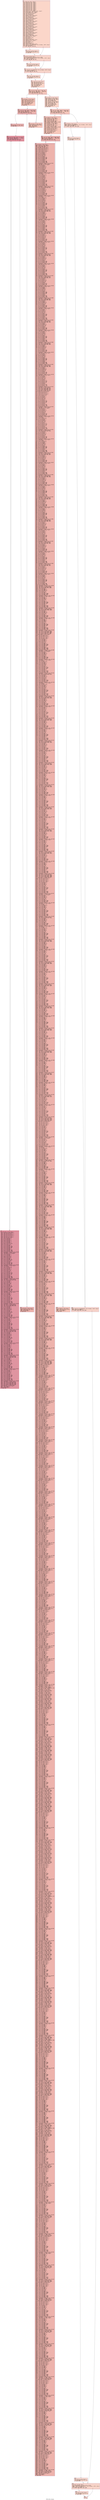 digraph "CFG for 'blts_' function" {
	label="CFG for 'blts_' function";

	Node0x559797441ae0 [shape=record,color="#3d50c3ff", style=filled, fillcolor="#f6a38570" fontname="Courier",label="{21:\l|  %22 = alloca i32, i64 1, align 4\l  %23 = alloca i32, i64 1, align 4\l  %24 = alloca i32, i64 1, align 4\l  %25 = alloca i32, i64 1, align 4\l  %26 = alloca i32, i64 1, align 4\l  %27 = alloca i32, i64 1, align 4\l  %28 = alloca i32, i64 1, align 4\l  %29 = alloca i32, i64 1, align 4\l  %30 = alloca i32, i64 1, align 4\l  %31 = alloca i32, i64 1, align 4\l  %32 = alloca i32, i64 1, align 4\l  %33 = alloca i32, i64 1, align 4\l  %34 = alloca i32, i64 1, align 4\l  %35 = alloca [5 x [5 x double]], i64 1, align 8\l  %36 = alloca double, i64 1, align 8\l  %37 = alloca double, i64 1, align 8\l  %38 = load i32, ptr %0, align 4\l  %39 = sext i32 %38 to i64\l  %40 = icmp sgt i64 %39, 0\l  %41 = select i1 %40, i64 %39, i64 0\l  %42 = load i32, ptr %1, align 4\l  %43 = sext i32 %42 to i64\l  %44 = icmp sgt i64 %43, 0\l  %45 = select i1 %44, i64 %43, i64 0\l  %46 = load i32, ptr %0, align 4\l  %47 = sext i32 %46 to i64\l  %48 = icmp sgt i64 %47, 0\l  %49 = select i1 %48, i64 %47, i64 0\l  %50 = load i32, ptr %1, align 4\l  %51 = sext i32 %50 to i64\l  %52 = icmp sgt i64 %51, 0\l  %53 = select i1 %52, i64 %51, i64 0\l  %54 = load i32, ptr %0, align 4\l  %55 = sext i32 %54 to i64\l  %56 = icmp sgt i64 %55, 0\l  %57 = select i1 %56, i64 %55, i64 0\l  %58 = load i32, ptr %1, align 4\l  %59 = sext i32 %58 to i64\l  %60 = icmp sgt i64 %59, 0\l  %61 = select i1 %60, i64 %59, i64 0\l  %62 = load i32, ptr %0, align 4\l  %63 = sext i32 %62 to i64\l  %64 = icmp sgt i64 %63, 0\l  %65 = select i1 %64, i64 %63, i64 0\l  %66 = load i32, ptr %1, align 4\l  %67 = sext i32 %66 to i64\l  %68 = icmp sgt i64 %67, 0\l  %69 = select i1 %68, i64 %67, i64 0\l  %70 = load i32, ptr %0, align 4\l  %71 = add i32 %70, 2\l  %72 = sext i32 %71 to i64\l  %73 = add i64 %72, 2\l  %74 = icmp sgt i64 %73, 0\l  %75 = select i1 %74, i64 %73, i64 0\l  %76 = load i32, ptr %1, align 4\l  %77 = add i32 %76, 2\l  %78 = sext i32 %77 to i64\l  %79 = add i64 %78, 2\l  %80 = icmp sgt i64 %79, 0\l  %81 = select i1 %80, i64 %79, i64 0\l  %82 = load i32, ptr getelementptr (i8, ptr @timer_, i64 8), align 4\l  %83 = icmp ne i32 %82, 0\l  br i1 %83, label %84, label %85\l|{<s0>T|<s1>F}}"];
	Node0x559797441ae0:s0 -> Node0x5597974419e0[tooltip="21 -> 84\nProbability 62.50%" ];
	Node0x559797441ae0:s1 -> Node0x559797448680[tooltip="21 -> 85\nProbability 37.50%" ];
	Node0x5597974419e0 [shape=record,color="#3d50c3ff", style=filled, fillcolor="#f7ac8e70" fontname="Courier",label="{84:\l|  store i32 8, ptr %27, align 4\l  call void @timer_start_(ptr %27)\l  br label %85\l}"];
	Node0x5597974419e0 -> Node0x559797448680[tooltip="84 -> 85\nProbability 100.00%" ];
	Node0x559797448680 [shape=record,color="#3d50c3ff", style=filled, fillcolor="#f6a38570" fontname="Courier",label="{85:\l|  store i32 0, ptr %30, align 4\l  call void @exchange_1_(ptr %8, ptr %6, ptr %30)\l  %86 = load i32, ptr getelementptr (i8, ptr @timer_, i64 8), align 4\l  %87 = icmp ne i32 %86, 0\l  br i1 %87, label %88, label %89\l|{<s0>T|<s1>F}}"];
	Node0x559797448680:s0 -> Node0x559797448d10[tooltip="85 -> 88\nProbability 62.50%" ];
	Node0x559797448680:s1 -> Node0x559797448d60[tooltip="85 -> 89\nProbability 37.50%" ];
	Node0x559797448d10 [shape=record,color="#3d50c3ff", style=filled, fillcolor="#f7ac8e70" fontname="Courier",label="{88:\l|  store i32 8, ptr %26, align 4\l  call void @timer_stop_(ptr %26)\l  br label %89\l}"];
	Node0x559797448d10 -> Node0x559797448d60[tooltip="88 -> 89\nProbability 100.00%" ];
	Node0x559797448d60 [shape=record,color="#3d50c3ff", style=filled, fillcolor="#f6a38570" fontname="Courier",label="{89:\l|  %90 = load i32, ptr getelementptr (i8, ptr @timer_, i64 8), align 4\l  %91 = icmp ne i32 %90, 0\l  br i1 %91, label %92, label %93\l|{<s0>T|<s1>F}}"];
	Node0x559797448d60:s0 -> Node0x559797449250[tooltip="89 -> 92\nProbability 62.50%" ];
	Node0x559797448d60:s1 -> Node0x5597974492a0[tooltip="89 -> 93\nProbability 37.50%" ];
	Node0x559797449250 [shape=record,color="#3d50c3ff", style=filled, fillcolor="#f7ac8e70" fontname="Courier",label="{92:\l|  store i32 3, ptr %25, align 4\l  call void @timer_start_(ptr %25)\l  br label %93\l}"];
	Node0x559797449250 -> Node0x5597974492a0[tooltip="92 -> 93\nProbability 100.00%" ];
	Node0x5597974492a0 [shape=record,color="#3d50c3ff", style=filled, fillcolor="#f6a38570" fontname="Courier",label="{93:\l|  %94 = load i32, ptr %15, align 4\l  %95 = sext i32 %94 to i64\l  %96 = load i32, ptr %16, align 4\l  %97 = sext i32 %96 to i64\l  %98 = trunc i64 %95 to i32\l  %99 = sub i64 %97, %95\l  %100 = add i64 %99, 1\l  br label %101\l}"];
	Node0x5597974492a0 -> Node0x559797446a00[tooltip="93 -> 101\nProbability 100.00%" ];
	Node0x559797446a00 [shape=record,color="#3d50c3ff", style=filled, fillcolor="#ec7f6370" fontname="Courier",label="{101:\l|  %102 = phi i32 [ %345, %343 ], [ %98, %93 ]\l  %103 = phi i64 [ %346, %343 ], [ %100, %93 ]\l  %104 = icmp sgt i64 %103, 0\l  br i1 %104, label %105, label %347\l|{<s0>T|<s1>F}}"];
	Node0x559797446a00:s0 -> Node0x559797446d90[tooltip="101 -> 105\nProbability 96.88%" ];
	Node0x559797446a00:s1 -> Node0x559797446e20[tooltip="101 -> 347\nProbability 3.12%" ];
	Node0x559797446d90 [shape=record,color="#3d50c3ff", style=filled, fillcolor="#ec7f6370" fontname="Courier",label="{105:\l|  store i32 %102, ptr %32, align 4\l  %106 = load i32, ptr %13, align 4\l  %107 = sext i32 %106 to i64\l  %108 = load i32, ptr %14, align 4\l  %109 = sext i32 %108 to i64\l  %110 = trunc i64 %107 to i32\l  %111 = sub i64 %109, %107\l  %112 = add i64 %111, 1\l  br label %113\l}"];
	Node0x559797446d90 -> Node0x55979744aab0[tooltip="105 -> 113\nProbability 100.00%" ];
	Node0x55979744aab0 [shape=record,color="#3d50c3ff", style=filled, fillcolor="#d6524470" fontname="Courier",label="{113:\l|  %114 = phi i32 [ %341, %339 ], [ %110, %105 ]\l  %115 = phi i64 [ %342, %339 ], [ %112, %105 ]\l  %116 = icmp sgt i64 %115, 0\l  br i1 %116, label %117, label %343\l|{<s0>T|<s1>F}}"];
	Node0x55979744aab0:s0 -> Node0x55979744ae80[tooltip="113 -> 117\nProbability 96.88%" ];
	Node0x55979744aab0:s1 -> Node0x559797446ac0[tooltip="113 -> 343\nProbability 3.12%" ];
	Node0x55979744ae80 [shape=record,color="#3d50c3ff", style=filled, fillcolor="#d6524470" fontname="Courier",label="{117:\l|  store i32 %114, ptr %28, align 4\l  br label %118\l}"];
	Node0x55979744ae80 -> Node0x55979744b060[tooltip="117 -> 118\nProbability 100.00%" ];
	Node0x55979744b060 [shape=record,color="#b70d28ff", style=filled, fillcolor="#b70d2870" fontname="Courier",label="{118:\l|  %119 = phi i32 [ %337, %122 ], [ 1, %117 ]\l  %120 = phi i64 [ %338, %122 ], [ 5, %117 ]\l  %121 = icmp sgt i64 %120, 0\l  br i1 %121, label %122, label %339\l|{<s0>T|<s1>F}}"];
	Node0x55979744b060:s0 -> Node0x55979744b150[tooltip="118 -> 122\nProbability 96.88%" ];
	Node0x55979744b060:s1 -> Node0x55979744ab70[tooltip="118 -> 339\nProbability 3.12%" ];
	Node0x55979744b150 [shape=record,color="#b70d28ff", style=filled, fillcolor="#b70d2870" fontname="Courier",label="{122:\l|  store i32 %119, ptr %34, align 4\l  %123 = load i32, ptr %34, align 4\l  %124 = sext i32 %123 to i64\l  %125 = load i32, ptr %28, align 4\l  %126 = sext i32 %125 to i64\l  %127 = load i32, ptr %32, align 4\l  %128 = sext i32 %127 to i64\l  %129 = load i32, ptr %6, align 4\l  %130 = sext i32 %129 to i64\l  %131 = sub nsw i64 %124, 1\l  %132 = mul nsw i64 %131, 1\l  %133 = mul nsw i64 %132, 1\l  %134 = add nsw i64 %133, 0\l  %135 = sub nsw i64 %126, -1\l  %136 = mul nsw i64 %135, 1\l  %137 = mul nsw i64 %136, 5\l  %138 = add nsw i64 %137, %134\l  %139 = mul nsw i64 5, %75\l  %140 = sub nsw i64 %128, -1\l  %141 = mul nsw i64 %140, 1\l  %142 = mul nsw i64 %141, %139\l  %143 = add nsw i64 %142, %138\l  %144 = mul nsw i64 %139, %81\l  %145 = sub nsw i64 %130, 1\l  %146 = mul nsw i64 %145, 1\l  %147 = mul nsw i64 %146, %144\l  %148 = add nsw i64 %147, %143\l  %149 = mul nsw i64 %144, undef\l  %150 = getelementptr double, ptr %8, i64 %148\l  %151 = load double, ptr %150, align 8\l  %152 = load double, ptr %7, align 8\l  %153 = sub nsw i64 %124, 1\l  %154 = mul nsw i64 %153, 1\l  %155 = mul nsw i64 %154, 1\l  %156 = add nsw i64 %155, 0\l  %157 = add nsw i64 0, %156\l  %158 = sub nsw i64 %126, 1\l  %159 = mul nsw i64 %158, 1\l  %160 = mul nsw i64 %159, 25\l  %161 = add nsw i64 %160, %157\l  %162 = mul nsw i64 25, %65\l  %163 = sub nsw i64 %128, 1\l  %164 = mul nsw i64 %163, 1\l  %165 = mul nsw i64 %164, %162\l  %166 = add nsw i64 %165, %161\l  %167 = mul nsw i64 %162, %69\l  %168 = getelementptr double, ptr %9, i64 %166\l  %169 = load double, ptr %168, align 8\l  %170 = sub i32 %129, 1\l  %171 = sext i32 %170 to i64\l  %172 = sub nsw i64 %126, -1\l  %173 = mul nsw i64 %172, 1\l  %174 = mul nsw i64 %173, 5\l  %175 = add nsw i64 %174, 0\l  %176 = mul nsw i64 5, %75\l  %177 = sub nsw i64 %128, -1\l  %178 = mul nsw i64 %177, 1\l  %179 = mul nsw i64 %178, %176\l  %180 = add nsw i64 %179, %175\l  %181 = mul nsw i64 %176, %81\l  %182 = sub nsw i64 %171, 1\l  %183 = mul nsw i64 %182, 1\l  %184 = mul nsw i64 %183, %181\l  %185 = add nsw i64 %184, %180\l  %186 = mul nsw i64 %181, undef\l  %187 = getelementptr double, ptr %8, i64 %185\l  %188 = load double, ptr %187, align 8\l  %189 = fmul contract double %169, %188\l  %190 = sub nsw i64 %124, 1\l  %191 = mul nsw i64 %190, 1\l  %192 = mul nsw i64 %191, 1\l  %193 = add nsw i64 %192, 0\l  %194 = add nsw i64 5, %193\l  %195 = sub nsw i64 %126, 1\l  %196 = mul nsw i64 %195, 1\l  %197 = mul nsw i64 %196, 25\l  %198 = add nsw i64 %197, %194\l  %199 = mul nsw i64 25, %65\l  %200 = sub nsw i64 %128, 1\l  %201 = mul nsw i64 %200, 1\l  %202 = mul nsw i64 %201, %199\l  %203 = add nsw i64 %202, %198\l  %204 = mul nsw i64 %199, %69\l  %205 = getelementptr double, ptr %9, i64 %203\l  %206 = load double, ptr %205, align 8\l  %207 = sub nsw i64 %126, -1\l  %208 = mul nsw i64 %207, 1\l  %209 = mul nsw i64 %208, 5\l  %210 = add nsw i64 %209, 1\l  %211 = mul nsw i64 5, %75\l  %212 = sub nsw i64 %128, -1\l  %213 = mul nsw i64 %212, 1\l  %214 = mul nsw i64 %213, %211\l  %215 = add nsw i64 %214, %210\l  %216 = mul nsw i64 %211, %81\l  %217 = sub nsw i64 %171, 1\l  %218 = mul nsw i64 %217, 1\l  %219 = mul nsw i64 %218, %216\l  %220 = add nsw i64 %219, %215\l  %221 = mul nsw i64 %216, undef\l  %222 = getelementptr double, ptr %8, i64 %220\l  %223 = load double, ptr %222, align 8\l  %224 = fmul contract double %206, %223\l  %225 = fadd contract double %189, %224\l  %226 = sub nsw i64 %124, 1\l  %227 = mul nsw i64 %226, 1\l  %228 = mul nsw i64 %227, 1\l  %229 = add nsw i64 %228, 0\l  %230 = add nsw i64 10, %229\l  %231 = sub nsw i64 %126, 1\l  %232 = mul nsw i64 %231, 1\l  %233 = mul nsw i64 %232, 25\l  %234 = add nsw i64 %233, %230\l  %235 = mul nsw i64 25, %65\l  %236 = sub nsw i64 %128, 1\l  %237 = mul nsw i64 %236, 1\l  %238 = mul nsw i64 %237, %235\l  %239 = add nsw i64 %238, %234\l  %240 = mul nsw i64 %235, %69\l  %241 = getelementptr double, ptr %9, i64 %239\l  %242 = load double, ptr %241, align 8\l  %243 = sub nsw i64 %126, -1\l  %244 = mul nsw i64 %243, 1\l  %245 = mul nsw i64 %244, 5\l  %246 = add nsw i64 %245, 2\l  %247 = mul nsw i64 5, %75\l  %248 = sub nsw i64 %128, -1\l  %249 = mul nsw i64 %248, 1\l  %250 = mul nsw i64 %249, %247\l  %251 = add nsw i64 %250, %246\l  %252 = mul nsw i64 %247, %81\l  %253 = sub nsw i64 %171, 1\l  %254 = mul nsw i64 %253, 1\l  %255 = mul nsw i64 %254, %252\l  %256 = add nsw i64 %255, %251\l  %257 = mul nsw i64 %252, undef\l  %258 = getelementptr double, ptr %8, i64 %256\l  %259 = load double, ptr %258, align 8\l  %260 = fmul contract double %242, %259\l  %261 = fadd contract double %225, %260\l  %262 = sub nsw i64 %124, 1\l  %263 = mul nsw i64 %262, 1\l  %264 = mul nsw i64 %263, 1\l  %265 = add nsw i64 %264, 0\l  %266 = add nsw i64 15, %265\l  %267 = sub nsw i64 %126, 1\l  %268 = mul nsw i64 %267, 1\l  %269 = mul nsw i64 %268, 25\l  %270 = add nsw i64 %269, %266\l  %271 = mul nsw i64 25, %65\l  %272 = sub nsw i64 %128, 1\l  %273 = mul nsw i64 %272, 1\l  %274 = mul nsw i64 %273, %271\l  %275 = add nsw i64 %274, %270\l  %276 = mul nsw i64 %271, %69\l  %277 = getelementptr double, ptr %9, i64 %275\l  %278 = load double, ptr %277, align 8\l  %279 = sub nsw i64 %126, -1\l  %280 = mul nsw i64 %279, 1\l  %281 = mul nsw i64 %280, 5\l  %282 = add nsw i64 %281, 3\l  %283 = mul nsw i64 5, %75\l  %284 = sub nsw i64 %128, -1\l  %285 = mul nsw i64 %284, 1\l  %286 = mul nsw i64 %285, %283\l  %287 = add nsw i64 %286, %282\l  %288 = mul nsw i64 %283, %81\l  %289 = sub nsw i64 %171, 1\l  %290 = mul nsw i64 %289, 1\l  %291 = mul nsw i64 %290, %288\l  %292 = add nsw i64 %291, %287\l  %293 = mul nsw i64 %288, undef\l  %294 = getelementptr double, ptr %8, i64 %292\l  %295 = load double, ptr %294, align 8\l  %296 = fmul contract double %278, %295\l  %297 = fadd contract double %261, %296\l  %298 = sub nsw i64 %124, 1\l  %299 = mul nsw i64 %298, 1\l  %300 = mul nsw i64 %299, 1\l  %301 = add nsw i64 %300, 0\l  %302 = add nsw i64 20, %301\l  %303 = sub nsw i64 %126, 1\l  %304 = mul nsw i64 %303, 1\l  %305 = mul nsw i64 %304, 25\l  %306 = add nsw i64 %305, %302\l  %307 = mul nsw i64 25, %65\l  %308 = sub nsw i64 %128, 1\l  %309 = mul nsw i64 %308, 1\l  %310 = mul nsw i64 %309, %307\l  %311 = add nsw i64 %310, %306\l  %312 = mul nsw i64 %307, %69\l  %313 = getelementptr double, ptr %9, i64 %311\l  %314 = load double, ptr %313, align 8\l  %315 = sub nsw i64 %126, -1\l  %316 = mul nsw i64 %315, 1\l  %317 = mul nsw i64 %316, 5\l  %318 = add nsw i64 %317, 4\l  %319 = mul nsw i64 5, %75\l  %320 = sub nsw i64 %128, -1\l  %321 = mul nsw i64 %320, 1\l  %322 = mul nsw i64 %321, %319\l  %323 = add nsw i64 %322, %318\l  %324 = mul nsw i64 %319, %81\l  %325 = sub nsw i64 %171, 1\l  %326 = mul nsw i64 %325, 1\l  %327 = mul nsw i64 %326, %324\l  %328 = add nsw i64 %327, %323\l  %329 = mul nsw i64 %324, undef\l  %330 = getelementptr double, ptr %8, i64 %328\l  %331 = load double, ptr %330, align 8\l  %332 = fmul contract double %314, %331\l  %333 = fadd contract double %297, %332\l  %334 = fmul contract double %152, %333\l  %335 = fsub contract double %151, %334\l  store double %335, ptr %150, align 8\l  %336 = load i32, ptr %34, align 4\l  %337 = add i32 %336, 1\l  %338 = sub i64 %120, 1\l  br label %118\l}"];
	Node0x55979744b150 -> Node0x55979744b060[tooltip="122 -> 118\nProbability 100.00%" ];
	Node0x55979744ab70 [shape=record,color="#3d50c3ff", style=filled, fillcolor="#d6524470" fontname="Courier",label="{339:\l|  store i32 %119, ptr %34, align 4\l  %340 = load i32, ptr %28, align 4\l  %341 = add i32 %340, 1\l  %342 = sub i64 %115, 1\l  br label %113\l}"];
	Node0x55979744ab70 -> Node0x55979744aab0[tooltip="339 -> 113\nProbability 100.00%" ];
	Node0x559797446ac0 [shape=record,color="#3d50c3ff", style=filled, fillcolor="#ec7f6370" fontname="Courier",label="{343:\l|  store i32 %114, ptr %28, align 4\l  %344 = load i32, ptr %32, align 4\l  %345 = add i32 %344, 1\l  %346 = sub i64 %103, 1\l  br label %101\l}"];
	Node0x559797446ac0 -> Node0x559797446a00[tooltip="343 -> 101\nProbability 100.00%" ];
	Node0x559797446e20 [shape=record,color="#3d50c3ff", style=filled, fillcolor="#f6a38570" fontname="Courier",label="{347:\l|  store i32 %102, ptr %32, align 4\l  %348 = load i32, ptr %13, align 4\l  %349 = load i32, ptr %15, align 4\l  %350 = add i32 %348, %349\l  %351 = sext i32 %350 to i64\l  %352 = load i32, ptr %14, align 4\l  %353 = load i32, ptr %16, align 4\l  %354 = add i32 %352, %353\l  %355 = sext i32 %354 to i64\l  %356 = trunc i64 %351 to i32\l  %357 = sub i64 %355, %351\l  %358 = add i64 %357, 1\l  br label %359\l}"];
	Node0x559797446e20 -> Node0x559797454c70[tooltip="347 -> 359\nProbability 100.00%" ];
	Node0x559797454c70 [shape=record,color="#3d50c3ff", style=filled, fillcolor="#ec7f6370" fontname="Courier",label="{359:\l|  %360 = phi i32 [ %3551, %3549 ], [ %356, %347 ]\l  %361 = phi i64 [ %3552, %3549 ], [ %358, %347 ]\l  %362 = icmp sgt i64 %361, 0\l  br i1 %362, label %363, label %3553\l|{<s0>T|<s1>F}}"];
	Node0x559797454c70:s0 -> Node0x559797454f90[tooltip="359 -> 363\nProbability 96.88%" ];
	Node0x559797454c70:s1 -> Node0x559797454fe0[tooltip="359 -> 3553\nProbability 3.12%" ];
	Node0x559797454f90 [shape=record,color="#3d50c3ff", style=filled, fillcolor="#ec7f6370" fontname="Courier",label="{363:\l|  store i32 %360, ptr %33, align 4\l  %364 = load i32, ptr %33, align 4\l  %365 = load i32, ptr %16, align 4\l  %366 = sub i32 %364, %365\l  %367 = load i32, ptr %13, align 4\l  %368 = icmp sgt i32 %366, %367\l  %369 = select i1 %368, i32 %366, i32 %367\l  store i32 %369, ptr %31, align 4\l  %370 = load i32, ptr %33, align 4\l  %371 = load i32, ptr %15, align 4\l  %372 = sub i32 %370, %371\l  %373 = load i32, ptr %14, align 4\l  %374 = icmp slt i32 %372, %373\l  %375 = select i1 %374, i32 %372, i32 %373\l  store i32 %375, ptr %29, align 4\l  %376 = load i32, ptr %31, align 4\l  %377 = sext i32 %376 to i64\l  %378 = load i32, ptr %29, align 4\l  %379 = sext i32 %378 to i64\l  %380 = trunc i64 %377 to i32\l  %381 = sub i64 %379, %377\l  %382 = add i64 %381, 1\l  br label %383\l}"];
	Node0x559797454f90 -> Node0x559797455cd0[tooltip="363 -> 383\nProbability 100.00%" ];
	Node0x559797455cd0 [shape=record,color="#3d50c3ff", style=filled, fillcolor="#d6524470" fontname="Courier",label="{383:\l|  %384 = phi i32 [ %3547, %387 ], [ %380, %363 ]\l  %385 = phi i64 [ %3548, %387 ], [ %382, %363 ]\l  %386 = icmp sgt i64 %385, 0\l  br i1 %386, label %387, label %3549\l|{<s0>T|<s1>F}}"];
	Node0x559797455cd0:s0 -> Node0x55979744dc20[tooltip="383 -> 387\nProbability 96.88%" ];
	Node0x559797455cd0:s1 -> Node0x559797454d30[tooltip="383 -> 3549\nProbability 3.12%" ];
	Node0x55979744dc20 [shape=record,color="#3d50c3ff", style=filled, fillcolor="#d6524470" fontname="Courier",label="{387:\l|  store i32 %384, ptr %28, align 4\l  %388 = load i32, ptr %33, align 4\l  %389 = load i32, ptr %28, align 4\l  %390 = sub i32 %388, %389\l  store i32 %390, ptr %32, align 4\l  %391 = load i32, ptr %28, align 4\l  %392 = sext i32 %391 to i64\l  %393 = load i32, ptr %32, align 4\l  %394 = sext i32 %393 to i64\l  %395 = load i32, ptr %6, align 4\l  %396 = sext i32 %395 to i64\l  %397 = sub nsw i64 %392, -1\l  %398 = mul nsw i64 %397, 1\l  %399 = mul nsw i64 %398, 5\l  %400 = add nsw i64 %399, 0\l  %401 = mul nsw i64 5, %75\l  %402 = sub nsw i64 %394, -1\l  %403 = mul nsw i64 %402, 1\l  %404 = mul nsw i64 %403, %401\l  %405 = add nsw i64 %404, %400\l  %406 = mul nsw i64 %401, %81\l  %407 = sub nsw i64 %396, 1\l  %408 = mul nsw i64 %407, 1\l  %409 = mul nsw i64 %408, %406\l  %410 = add nsw i64 %409, %405\l  %411 = mul nsw i64 %406, undef\l  %412 = getelementptr double, ptr %8, i64 %410\l  %413 = load double, ptr %412, align 8\l  %414 = load double, ptr %7, align 8\l  %415 = sub nsw i64 %392, 1\l  %416 = mul nsw i64 %415, 1\l  %417 = mul nsw i64 %416, 25\l  %418 = add nsw i64 %417, 0\l  %419 = mul nsw i64 25, %57\l  %420 = sub nsw i64 %394, 1\l  %421 = mul nsw i64 %420, 1\l  %422 = mul nsw i64 %421, %419\l  %423 = add nsw i64 %422, %418\l  %424 = mul nsw i64 %419, %61\l  %425 = getelementptr double, ptr %10, i64 %423\l  %426 = load double, ptr %425, align 8\l  %427 = sub i32 %393, 1\l  %428 = sext i32 %427 to i64\l  %429 = sub nsw i64 %392, -1\l  %430 = mul nsw i64 %429, 1\l  %431 = mul nsw i64 %430, 5\l  %432 = add nsw i64 %431, 0\l  %433 = mul nsw i64 5, %75\l  %434 = sub nsw i64 %428, -1\l  %435 = mul nsw i64 %434, 1\l  %436 = mul nsw i64 %435, %433\l  %437 = add nsw i64 %436, %432\l  %438 = mul nsw i64 %433, %81\l  %439 = sub nsw i64 %396, 1\l  %440 = mul nsw i64 %439, 1\l  %441 = mul nsw i64 %440, %438\l  %442 = add nsw i64 %441, %437\l  %443 = mul nsw i64 %438, undef\l  %444 = getelementptr double, ptr %8, i64 %442\l  %445 = load double, ptr %444, align 8\l  %446 = fmul contract double %426, %445\l  %447 = sub nsw i64 %392, 1\l  %448 = mul nsw i64 %447, 1\l  %449 = mul nsw i64 %448, 25\l  %450 = add nsw i64 %449, 0\l  %451 = mul nsw i64 25, %49\l  %452 = sub nsw i64 %394, 1\l  %453 = mul nsw i64 %452, 1\l  %454 = mul nsw i64 %453, %451\l  %455 = add nsw i64 %454, %450\l  %456 = mul nsw i64 %451, %53\l  %457 = getelementptr double, ptr %11, i64 %455\l  %458 = load double, ptr %457, align 8\l  %459 = sub i32 %391, 1\l  %460 = sext i32 %459 to i64\l  %461 = sub nsw i64 %460, -1\l  %462 = mul nsw i64 %461, 1\l  %463 = mul nsw i64 %462, 5\l  %464 = add nsw i64 %463, 0\l  %465 = mul nsw i64 5, %75\l  %466 = sub nsw i64 %394, -1\l  %467 = mul nsw i64 %466, 1\l  %468 = mul nsw i64 %467, %465\l  %469 = add nsw i64 %468, %464\l  %470 = mul nsw i64 %465, %81\l  %471 = sub nsw i64 %396, 1\l  %472 = mul nsw i64 %471, 1\l  %473 = mul nsw i64 %472, %470\l  %474 = add nsw i64 %473, %469\l  %475 = mul nsw i64 %470, undef\l  %476 = getelementptr double, ptr %8, i64 %474\l  %477 = load double, ptr %476, align 8\l  %478 = fmul contract double %458, %477\l  %479 = fadd contract double %446, %478\l  %480 = sub nsw i64 %392, 1\l  %481 = mul nsw i64 %480, 1\l  %482 = mul nsw i64 %481, 25\l  %483 = add nsw i64 %482, 5\l  %484 = mul nsw i64 25, %57\l  %485 = sub nsw i64 %394, 1\l  %486 = mul nsw i64 %485, 1\l  %487 = mul nsw i64 %486, %484\l  %488 = add nsw i64 %487, %483\l  %489 = mul nsw i64 %484, %61\l  %490 = getelementptr double, ptr %10, i64 %488\l  %491 = load double, ptr %490, align 8\l  %492 = sub nsw i64 %392, -1\l  %493 = mul nsw i64 %492, 1\l  %494 = mul nsw i64 %493, 5\l  %495 = add nsw i64 %494, 1\l  %496 = mul nsw i64 5, %75\l  %497 = sub nsw i64 %428, -1\l  %498 = mul nsw i64 %497, 1\l  %499 = mul nsw i64 %498, %496\l  %500 = add nsw i64 %499, %495\l  %501 = mul nsw i64 %496, %81\l  %502 = sub nsw i64 %396, 1\l  %503 = mul nsw i64 %502, 1\l  %504 = mul nsw i64 %503, %501\l  %505 = add nsw i64 %504, %500\l  %506 = mul nsw i64 %501, undef\l  %507 = getelementptr double, ptr %8, i64 %505\l  %508 = load double, ptr %507, align 8\l  %509 = fmul contract double %491, %508\l  %510 = fadd contract double %479, %509\l  %511 = sub nsw i64 %392, 1\l  %512 = mul nsw i64 %511, 1\l  %513 = mul nsw i64 %512, 25\l  %514 = add nsw i64 %513, 5\l  %515 = mul nsw i64 25, %49\l  %516 = sub nsw i64 %394, 1\l  %517 = mul nsw i64 %516, 1\l  %518 = mul nsw i64 %517, %515\l  %519 = add nsw i64 %518, %514\l  %520 = mul nsw i64 %515, %53\l  %521 = getelementptr double, ptr %11, i64 %519\l  %522 = load double, ptr %521, align 8\l  %523 = sub nsw i64 %460, -1\l  %524 = mul nsw i64 %523, 1\l  %525 = mul nsw i64 %524, 5\l  %526 = add nsw i64 %525, 1\l  %527 = mul nsw i64 5, %75\l  %528 = sub nsw i64 %394, -1\l  %529 = mul nsw i64 %528, 1\l  %530 = mul nsw i64 %529, %527\l  %531 = add nsw i64 %530, %526\l  %532 = mul nsw i64 %527, %81\l  %533 = sub nsw i64 %396, 1\l  %534 = mul nsw i64 %533, 1\l  %535 = mul nsw i64 %534, %532\l  %536 = add nsw i64 %535, %531\l  %537 = mul nsw i64 %532, undef\l  %538 = getelementptr double, ptr %8, i64 %536\l  %539 = load double, ptr %538, align 8\l  %540 = fmul contract double %522, %539\l  %541 = fadd contract double %510, %540\l  %542 = sub nsw i64 %392, 1\l  %543 = mul nsw i64 %542, 1\l  %544 = mul nsw i64 %543, 25\l  %545 = add nsw i64 %544, 10\l  %546 = mul nsw i64 25, %57\l  %547 = sub nsw i64 %394, 1\l  %548 = mul nsw i64 %547, 1\l  %549 = mul nsw i64 %548, %546\l  %550 = add nsw i64 %549, %545\l  %551 = mul nsw i64 %546, %61\l  %552 = getelementptr double, ptr %10, i64 %550\l  %553 = load double, ptr %552, align 8\l  %554 = sub nsw i64 %392, -1\l  %555 = mul nsw i64 %554, 1\l  %556 = mul nsw i64 %555, 5\l  %557 = add nsw i64 %556, 2\l  %558 = mul nsw i64 5, %75\l  %559 = sub nsw i64 %428, -1\l  %560 = mul nsw i64 %559, 1\l  %561 = mul nsw i64 %560, %558\l  %562 = add nsw i64 %561, %557\l  %563 = mul nsw i64 %558, %81\l  %564 = sub nsw i64 %396, 1\l  %565 = mul nsw i64 %564, 1\l  %566 = mul nsw i64 %565, %563\l  %567 = add nsw i64 %566, %562\l  %568 = mul nsw i64 %563, undef\l  %569 = getelementptr double, ptr %8, i64 %567\l  %570 = load double, ptr %569, align 8\l  %571 = fmul contract double %553, %570\l  %572 = fadd contract double %541, %571\l  %573 = sub nsw i64 %392, 1\l  %574 = mul nsw i64 %573, 1\l  %575 = mul nsw i64 %574, 25\l  %576 = add nsw i64 %575, 10\l  %577 = mul nsw i64 25, %49\l  %578 = sub nsw i64 %394, 1\l  %579 = mul nsw i64 %578, 1\l  %580 = mul nsw i64 %579, %577\l  %581 = add nsw i64 %580, %576\l  %582 = mul nsw i64 %577, %53\l  %583 = getelementptr double, ptr %11, i64 %581\l  %584 = load double, ptr %583, align 8\l  %585 = sub nsw i64 %460, -1\l  %586 = mul nsw i64 %585, 1\l  %587 = mul nsw i64 %586, 5\l  %588 = add nsw i64 %587, 2\l  %589 = mul nsw i64 5, %75\l  %590 = sub nsw i64 %394, -1\l  %591 = mul nsw i64 %590, 1\l  %592 = mul nsw i64 %591, %589\l  %593 = add nsw i64 %592, %588\l  %594 = mul nsw i64 %589, %81\l  %595 = sub nsw i64 %396, 1\l  %596 = mul nsw i64 %595, 1\l  %597 = mul nsw i64 %596, %594\l  %598 = add nsw i64 %597, %593\l  %599 = mul nsw i64 %594, undef\l  %600 = getelementptr double, ptr %8, i64 %598\l  %601 = load double, ptr %600, align 8\l  %602 = fmul contract double %584, %601\l  %603 = fadd contract double %572, %602\l  %604 = sub nsw i64 %392, 1\l  %605 = mul nsw i64 %604, 1\l  %606 = mul nsw i64 %605, 25\l  %607 = add nsw i64 %606, 15\l  %608 = mul nsw i64 25, %57\l  %609 = sub nsw i64 %394, 1\l  %610 = mul nsw i64 %609, 1\l  %611 = mul nsw i64 %610, %608\l  %612 = add nsw i64 %611, %607\l  %613 = mul nsw i64 %608, %61\l  %614 = getelementptr double, ptr %10, i64 %612\l  %615 = load double, ptr %614, align 8\l  %616 = sub nsw i64 %392, -1\l  %617 = mul nsw i64 %616, 1\l  %618 = mul nsw i64 %617, 5\l  %619 = add nsw i64 %618, 3\l  %620 = mul nsw i64 5, %75\l  %621 = sub nsw i64 %428, -1\l  %622 = mul nsw i64 %621, 1\l  %623 = mul nsw i64 %622, %620\l  %624 = add nsw i64 %623, %619\l  %625 = mul nsw i64 %620, %81\l  %626 = sub nsw i64 %396, 1\l  %627 = mul nsw i64 %626, 1\l  %628 = mul nsw i64 %627, %625\l  %629 = add nsw i64 %628, %624\l  %630 = mul nsw i64 %625, undef\l  %631 = getelementptr double, ptr %8, i64 %629\l  %632 = load double, ptr %631, align 8\l  %633 = fmul contract double %615, %632\l  %634 = fadd contract double %603, %633\l  %635 = sub nsw i64 %392, 1\l  %636 = mul nsw i64 %635, 1\l  %637 = mul nsw i64 %636, 25\l  %638 = add nsw i64 %637, 15\l  %639 = mul nsw i64 25, %49\l  %640 = sub nsw i64 %394, 1\l  %641 = mul nsw i64 %640, 1\l  %642 = mul nsw i64 %641, %639\l  %643 = add nsw i64 %642, %638\l  %644 = mul nsw i64 %639, %53\l  %645 = getelementptr double, ptr %11, i64 %643\l  %646 = load double, ptr %645, align 8\l  %647 = sub nsw i64 %460, -1\l  %648 = mul nsw i64 %647, 1\l  %649 = mul nsw i64 %648, 5\l  %650 = add nsw i64 %649, 3\l  %651 = mul nsw i64 5, %75\l  %652 = sub nsw i64 %394, -1\l  %653 = mul nsw i64 %652, 1\l  %654 = mul nsw i64 %653, %651\l  %655 = add nsw i64 %654, %650\l  %656 = mul nsw i64 %651, %81\l  %657 = sub nsw i64 %396, 1\l  %658 = mul nsw i64 %657, 1\l  %659 = mul nsw i64 %658, %656\l  %660 = add nsw i64 %659, %655\l  %661 = mul nsw i64 %656, undef\l  %662 = getelementptr double, ptr %8, i64 %660\l  %663 = load double, ptr %662, align 8\l  %664 = fmul contract double %646, %663\l  %665 = fadd contract double %634, %664\l  %666 = sub nsw i64 %392, 1\l  %667 = mul nsw i64 %666, 1\l  %668 = mul nsw i64 %667, 25\l  %669 = add nsw i64 %668, 20\l  %670 = mul nsw i64 25, %57\l  %671 = sub nsw i64 %394, 1\l  %672 = mul nsw i64 %671, 1\l  %673 = mul nsw i64 %672, %670\l  %674 = add nsw i64 %673, %669\l  %675 = mul nsw i64 %670, %61\l  %676 = getelementptr double, ptr %10, i64 %674\l  %677 = load double, ptr %676, align 8\l  %678 = sub nsw i64 %392, -1\l  %679 = mul nsw i64 %678, 1\l  %680 = mul nsw i64 %679, 5\l  %681 = add nsw i64 %680, 4\l  %682 = mul nsw i64 5, %75\l  %683 = sub nsw i64 %428, -1\l  %684 = mul nsw i64 %683, 1\l  %685 = mul nsw i64 %684, %682\l  %686 = add nsw i64 %685, %681\l  %687 = mul nsw i64 %682, %81\l  %688 = sub nsw i64 %396, 1\l  %689 = mul nsw i64 %688, 1\l  %690 = mul nsw i64 %689, %687\l  %691 = add nsw i64 %690, %686\l  %692 = mul nsw i64 %687, undef\l  %693 = getelementptr double, ptr %8, i64 %691\l  %694 = load double, ptr %693, align 8\l  %695 = fmul contract double %677, %694\l  %696 = fadd contract double %665, %695\l  %697 = sub nsw i64 %392, 1\l  %698 = mul nsw i64 %697, 1\l  %699 = mul nsw i64 %698, 25\l  %700 = add nsw i64 %699, 20\l  %701 = mul nsw i64 25, %49\l  %702 = sub nsw i64 %394, 1\l  %703 = mul nsw i64 %702, 1\l  %704 = mul nsw i64 %703, %701\l  %705 = add nsw i64 %704, %700\l  %706 = mul nsw i64 %701, %53\l  %707 = getelementptr double, ptr %11, i64 %705\l  %708 = load double, ptr %707, align 8\l  %709 = sub nsw i64 %460, -1\l  %710 = mul nsw i64 %709, 1\l  %711 = mul nsw i64 %710, 5\l  %712 = add nsw i64 %711, 4\l  %713 = mul nsw i64 5, %75\l  %714 = sub nsw i64 %394, -1\l  %715 = mul nsw i64 %714, 1\l  %716 = mul nsw i64 %715, %713\l  %717 = add nsw i64 %716, %712\l  %718 = mul nsw i64 %713, %81\l  %719 = sub nsw i64 %396, 1\l  %720 = mul nsw i64 %719, 1\l  %721 = mul nsw i64 %720, %718\l  %722 = add nsw i64 %721, %717\l  %723 = mul nsw i64 %718, undef\l  %724 = getelementptr double, ptr %8, i64 %722\l  %725 = load double, ptr %724, align 8\l  %726 = fmul contract double %708, %725\l  %727 = fadd contract double %696, %726\l  %728 = fmul contract double %414, %727\l  %729 = fsub contract double %413, %728\l  store double %729, ptr %412, align 8\l  %730 = load i32, ptr %28, align 4\l  %731 = sext i32 %730 to i64\l  %732 = load i32, ptr %32, align 4\l  %733 = sext i32 %732 to i64\l  %734 = load i32, ptr %6, align 4\l  %735 = sext i32 %734 to i64\l  %736 = sub nsw i64 %731, -1\l  %737 = mul nsw i64 %736, 1\l  %738 = mul nsw i64 %737, 5\l  %739 = add nsw i64 %738, 1\l  %740 = mul nsw i64 5, %75\l  %741 = sub nsw i64 %733, -1\l  %742 = mul nsw i64 %741, 1\l  %743 = mul nsw i64 %742, %740\l  %744 = add nsw i64 %743, %739\l  %745 = mul nsw i64 %740, %81\l  %746 = sub nsw i64 %735, 1\l  %747 = mul nsw i64 %746, 1\l  %748 = mul nsw i64 %747, %745\l  %749 = add nsw i64 %748, %744\l  %750 = mul nsw i64 %745, undef\l  %751 = getelementptr double, ptr %8, i64 %749\l  %752 = load double, ptr %751, align 8\l  %753 = load double, ptr %7, align 8\l  %754 = sub nsw i64 %731, 1\l  %755 = mul nsw i64 %754, 1\l  %756 = mul nsw i64 %755, 25\l  %757 = add nsw i64 %756, 1\l  %758 = mul nsw i64 25, %57\l  %759 = sub nsw i64 %733, 1\l  %760 = mul nsw i64 %759, 1\l  %761 = mul nsw i64 %760, %758\l  %762 = add nsw i64 %761, %757\l  %763 = mul nsw i64 %758, %61\l  %764 = getelementptr double, ptr %10, i64 %762\l  %765 = load double, ptr %764, align 8\l  %766 = sub i32 %732, 1\l  %767 = sext i32 %766 to i64\l  %768 = sub nsw i64 %731, -1\l  %769 = mul nsw i64 %768, 1\l  %770 = mul nsw i64 %769, 5\l  %771 = add nsw i64 %770, 0\l  %772 = mul nsw i64 5, %75\l  %773 = sub nsw i64 %767, -1\l  %774 = mul nsw i64 %773, 1\l  %775 = mul nsw i64 %774, %772\l  %776 = add nsw i64 %775, %771\l  %777 = mul nsw i64 %772, %81\l  %778 = sub nsw i64 %735, 1\l  %779 = mul nsw i64 %778, 1\l  %780 = mul nsw i64 %779, %777\l  %781 = add nsw i64 %780, %776\l  %782 = mul nsw i64 %777, undef\l  %783 = getelementptr double, ptr %8, i64 %781\l  %784 = load double, ptr %783, align 8\l  %785 = fmul contract double %765, %784\l  %786 = sub nsw i64 %731, 1\l  %787 = mul nsw i64 %786, 1\l  %788 = mul nsw i64 %787, 25\l  %789 = add nsw i64 %788, 1\l  %790 = mul nsw i64 25, %49\l  %791 = sub nsw i64 %733, 1\l  %792 = mul nsw i64 %791, 1\l  %793 = mul nsw i64 %792, %790\l  %794 = add nsw i64 %793, %789\l  %795 = mul nsw i64 %790, %53\l  %796 = getelementptr double, ptr %11, i64 %794\l  %797 = load double, ptr %796, align 8\l  %798 = sub i32 %730, 1\l  %799 = sext i32 %798 to i64\l  %800 = sub nsw i64 %799, -1\l  %801 = mul nsw i64 %800, 1\l  %802 = mul nsw i64 %801, 5\l  %803 = add nsw i64 %802, 0\l  %804 = mul nsw i64 5, %75\l  %805 = sub nsw i64 %733, -1\l  %806 = mul nsw i64 %805, 1\l  %807 = mul nsw i64 %806, %804\l  %808 = add nsw i64 %807, %803\l  %809 = mul nsw i64 %804, %81\l  %810 = sub nsw i64 %735, 1\l  %811 = mul nsw i64 %810, 1\l  %812 = mul nsw i64 %811, %809\l  %813 = add nsw i64 %812, %808\l  %814 = mul nsw i64 %809, undef\l  %815 = getelementptr double, ptr %8, i64 %813\l  %816 = load double, ptr %815, align 8\l  %817 = fmul contract double %797, %816\l  %818 = fadd contract double %785, %817\l  %819 = sub nsw i64 %731, 1\l  %820 = mul nsw i64 %819, 1\l  %821 = mul nsw i64 %820, 25\l  %822 = add nsw i64 %821, 6\l  %823 = mul nsw i64 25, %57\l  %824 = sub nsw i64 %733, 1\l  %825 = mul nsw i64 %824, 1\l  %826 = mul nsw i64 %825, %823\l  %827 = add nsw i64 %826, %822\l  %828 = mul nsw i64 %823, %61\l  %829 = getelementptr double, ptr %10, i64 %827\l  %830 = load double, ptr %829, align 8\l  %831 = sub nsw i64 %731, -1\l  %832 = mul nsw i64 %831, 1\l  %833 = mul nsw i64 %832, 5\l  %834 = add nsw i64 %833, 1\l  %835 = mul nsw i64 5, %75\l  %836 = sub nsw i64 %767, -1\l  %837 = mul nsw i64 %836, 1\l  %838 = mul nsw i64 %837, %835\l  %839 = add nsw i64 %838, %834\l  %840 = mul nsw i64 %835, %81\l  %841 = sub nsw i64 %735, 1\l  %842 = mul nsw i64 %841, 1\l  %843 = mul nsw i64 %842, %840\l  %844 = add nsw i64 %843, %839\l  %845 = mul nsw i64 %840, undef\l  %846 = getelementptr double, ptr %8, i64 %844\l  %847 = load double, ptr %846, align 8\l  %848 = fmul contract double %830, %847\l  %849 = fadd contract double %818, %848\l  %850 = sub nsw i64 %731, 1\l  %851 = mul nsw i64 %850, 1\l  %852 = mul nsw i64 %851, 25\l  %853 = add nsw i64 %852, 6\l  %854 = mul nsw i64 25, %49\l  %855 = sub nsw i64 %733, 1\l  %856 = mul nsw i64 %855, 1\l  %857 = mul nsw i64 %856, %854\l  %858 = add nsw i64 %857, %853\l  %859 = mul nsw i64 %854, %53\l  %860 = getelementptr double, ptr %11, i64 %858\l  %861 = load double, ptr %860, align 8\l  %862 = sub nsw i64 %799, -1\l  %863 = mul nsw i64 %862, 1\l  %864 = mul nsw i64 %863, 5\l  %865 = add nsw i64 %864, 1\l  %866 = mul nsw i64 5, %75\l  %867 = sub nsw i64 %733, -1\l  %868 = mul nsw i64 %867, 1\l  %869 = mul nsw i64 %868, %866\l  %870 = add nsw i64 %869, %865\l  %871 = mul nsw i64 %866, %81\l  %872 = sub nsw i64 %735, 1\l  %873 = mul nsw i64 %872, 1\l  %874 = mul nsw i64 %873, %871\l  %875 = add nsw i64 %874, %870\l  %876 = mul nsw i64 %871, undef\l  %877 = getelementptr double, ptr %8, i64 %875\l  %878 = load double, ptr %877, align 8\l  %879 = fmul contract double %861, %878\l  %880 = fadd contract double %849, %879\l  %881 = sub nsw i64 %731, 1\l  %882 = mul nsw i64 %881, 1\l  %883 = mul nsw i64 %882, 25\l  %884 = add nsw i64 %883, 11\l  %885 = mul nsw i64 25, %57\l  %886 = sub nsw i64 %733, 1\l  %887 = mul nsw i64 %886, 1\l  %888 = mul nsw i64 %887, %885\l  %889 = add nsw i64 %888, %884\l  %890 = mul nsw i64 %885, %61\l  %891 = getelementptr double, ptr %10, i64 %889\l  %892 = load double, ptr %891, align 8\l  %893 = sub nsw i64 %731, -1\l  %894 = mul nsw i64 %893, 1\l  %895 = mul nsw i64 %894, 5\l  %896 = add nsw i64 %895, 2\l  %897 = mul nsw i64 5, %75\l  %898 = sub nsw i64 %767, -1\l  %899 = mul nsw i64 %898, 1\l  %900 = mul nsw i64 %899, %897\l  %901 = add nsw i64 %900, %896\l  %902 = mul nsw i64 %897, %81\l  %903 = sub nsw i64 %735, 1\l  %904 = mul nsw i64 %903, 1\l  %905 = mul nsw i64 %904, %902\l  %906 = add nsw i64 %905, %901\l  %907 = mul nsw i64 %902, undef\l  %908 = getelementptr double, ptr %8, i64 %906\l  %909 = load double, ptr %908, align 8\l  %910 = fmul contract double %892, %909\l  %911 = fadd contract double %880, %910\l  %912 = sub nsw i64 %731, 1\l  %913 = mul nsw i64 %912, 1\l  %914 = mul nsw i64 %913, 25\l  %915 = add nsw i64 %914, 11\l  %916 = mul nsw i64 25, %49\l  %917 = sub nsw i64 %733, 1\l  %918 = mul nsw i64 %917, 1\l  %919 = mul nsw i64 %918, %916\l  %920 = add nsw i64 %919, %915\l  %921 = mul nsw i64 %916, %53\l  %922 = getelementptr double, ptr %11, i64 %920\l  %923 = load double, ptr %922, align 8\l  %924 = sub nsw i64 %799, -1\l  %925 = mul nsw i64 %924, 1\l  %926 = mul nsw i64 %925, 5\l  %927 = add nsw i64 %926, 2\l  %928 = mul nsw i64 5, %75\l  %929 = sub nsw i64 %733, -1\l  %930 = mul nsw i64 %929, 1\l  %931 = mul nsw i64 %930, %928\l  %932 = add nsw i64 %931, %927\l  %933 = mul nsw i64 %928, %81\l  %934 = sub nsw i64 %735, 1\l  %935 = mul nsw i64 %934, 1\l  %936 = mul nsw i64 %935, %933\l  %937 = add nsw i64 %936, %932\l  %938 = mul nsw i64 %933, undef\l  %939 = getelementptr double, ptr %8, i64 %937\l  %940 = load double, ptr %939, align 8\l  %941 = fmul contract double %923, %940\l  %942 = fadd contract double %911, %941\l  %943 = sub nsw i64 %731, 1\l  %944 = mul nsw i64 %943, 1\l  %945 = mul nsw i64 %944, 25\l  %946 = add nsw i64 %945, 16\l  %947 = mul nsw i64 25, %57\l  %948 = sub nsw i64 %733, 1\l  %949 = mul nsw i64 %948, 1\l  %950 = mul nsw i64 %949, %947\l  %951 = add nsw i64 %950, %946\l  %952 = mul nsw i64 %947, %61\l  %953 = getelementptr double, ptr %10, i64 %951\l  %954 = load double, ptr %953, align 8\l  %955 = sub nsw i64 %731, -1\l  %956 = mul nsw i64 %955, 1\l  %957 = mul nsw i64 %956, 5\l  %958 = add nsw i64 %957, 3\l  %959 = mul nsw i64 5, %75\l  %960 = sub nsw i64 %767, -1\l  %961 = mul nsw i64 %960, 1\l  %962 = mul nsw i64 %961, %959\l  %963 = add nsw i64 %962, %958\l  %964 = mul nsw i64 %959, %81\l  %965 = sub nsw i64 %735, 1\l  %966 = mul nsw i64 %965, 1\l  %967 = mul nsw i64 %966, %964\l  %968 = add nsw i64 %967, %963\l  %969 = mul nsw i64 %964, undef\l  %970 = getelementptr double, ptr %8, i64 %968\l  %971 = load double, ptr %970, align 8\l  %972 = fmul contract double %954, %971\l  %973 = fadd contract double %942, %972\l  %974 = sub nsw i64 %731, 1\l  %975 = mul nsw i64 %974, 1\l  %976 = mul nsw i64 %975, 25\l  %977 = add nsw i64 %976, 16\l  %978 = mul nsw i64 25, %49\l  %979 = sub nsw i64 %733, 1\l  %980 = mul nsw i64 %979, 1\l  %981 = mul nsw i64 %980, %978\l  %982 = add nsw i64 %981, %977\l  %983 = mul nsw i64 %978, %53\l  %984 = getelementptr double, ptr %11, i64 %982\l  %985 = load double, ptr %984, align 8\l  %986 = sub nsw i64 %799, -1\l  %987 = mul nsw i64 %986, 1\l  %988 = mul nsw i64 %987, 5\l  %989 = add nsw i64 %988, 3\l  %990 = mul nsw i64 5, %75\l  %991 = sub nsw i64 %733, -1\l  %992 = mul nsw i64 %991, 1\l  %993 = mul nsw i64 %992, %990\l  %994 = add nsw i64 %993, %989\l  %995 = mul nsw i64 %990, %81\l  %996 = sub nsw i64 %735, 1\l  %997 = mul nsw i64 %996, 1\l  %998 = mul nsw i64 %997, %995\l  %999 = add nsw i64 %998, %994\l  %1000 = mul nsw i64 %995, undef\l  %1001 = getelementptr double, ptr %8, i64 %999\l  %1002 = load double, ptr %1001, align 8\l  %1003 = fmul contract double %985, %1002\l  %1004 = fadd contract double %973, %1003\l  %1005 = sub nsw i64 %731, 1\l  %1006 = mul nsw i64 %1005, 1\l  %1007 = mul nsw i64 %1006, 25\l  %1008 = add nsw i64 %1007, 21\l  %1009 = mul nsw i64 25, %57\l  %1010 = sub nsw i64 %733, 1\l  %1011 = mul nsw i64 %1010, 1\l  %1012 = mul nsw i64 %1011, %1009\l  %1013 = add nsw i64 %1012, %1008\l  %1014 = mul nsw i64 %1009, %61\l  %1015 = getelementptr double, ptr %10, i64 %1013\l  %1016 = load double, ptr %1015, align 8\l  %1017 = sub nsw i64 %731, -1\l  %1018 = mul nsw i64 %1017, 1\l  %1019 = mul nsw i64 %1018, 5\l  %1020 = add nsw i64 %1019, 4\l  %1021 = mul nsw i64 5, %75\l  %1022 = sub nsw i64 %767, -1\l  %1023 = mul nsw i64 %1022, 1\l  %1024 = mul nsw i64 %1023, %1021\l  %1025 = add nsw i64 %1024, %1020\l  %1026 = mul nsw i64 %1021, %81\l  %1027 = sub nsw i64 %735, 1\l  %1028 = mul nsw i64 %1027, 1\l  %1029 = mul nsw i64 %1028, %1026\l  %1030 = add nsw i64 %1029, %1025\l  %1031 = mul nsw i64 %1026, undef\l  %1032 = getelementptr double, ptr %8, i64 %1030\l  %1033 = load double, ptr %1032, align 8\l  %1034 = fmul contract double %1016, %1033\l  %1035 = fadd contract double %1004, %1034\l  %1036 = sub nsw i64 %731, 1\l  %1037 = mul nsw i64 %1036, 1\l  %1038 = mul nsw i64 %1037, 25\l  %1039 = add nsw i64 %1038, 21\l  %1040 = mul nsw i64 25, %49\l  %1041 = sub nsw i64 %733, 1\l  %1042 = mul nsw i64 %1041, 1\l  %1043 = mul nsw i64 %1042, %1040\l  %1044 = add nsw i64 %1043, %1039\l  %1045 = mul nsw i64 %1040, %53\l  %1046 = getelementptr double, ptr %11, i64 %1044\l  %1047 = load double, ptr %1046, align 8\l  %1048 = sub nsw i64 %799, -1\l  %1049 = mul nsw i64 %1048, 1\l  %1050 = mul nsw i64 %1049, 5\l  %1051 = add nsw i64 %1050, 4\l  %1052 = mul nsw i64 5, %75\l  %1053 = sub nsw i64 %733, -1\l  %1054 = mul nsw i64 %1053, 1\l  %1055 = mul nsw i64 %1054, %1052\l  %1056 = add nsw i64 %1055, %1051\l  %1057 = mul nsw i64 %1052, %81\l  %1058 = sub nsw i64 %735, 1\l  %1059 = mul nsw i64 %1058, 1\l  %1060 = mul nsw i64 %1059, %1057\l  %1061 = add nsw i64 %1060, %1056\l  %1062 = mul nsw i64 %1057, undef\l  %1063 = getelementptr double, ptr %8, i64 %1061\l  %1064 = load double, ptr %1063, align 8\l  %1065 = fmul contract double %1047, %1064\l  %1066 = fadd contract double %1035, %1065\l  %1067 = fmul contract double %753, %1066\l  %1068 = fsub contract double %752, %1067\l  store double %1068, ptr %751, align 8\l  %1069 = load i32, ptr %28, align 4\l  %1070 = sext i32 %1069 to i64\l  %1071 = load i32, ptr %32, align 4\l  %1072 = sext i32 %1071 to i64\l  %1073 = load i32, ptr %6, align 4\l  %1074 = sext i32 %1073 to i64\l  %1075 = sub nsw i64 %1070, -1\l  %1076 = mul nsw i64 %1075, 1\l  %1077 = mul nsw i64 %1076, 5\l  %1078 = add nsw i64 %1077, 2\l  %1079 = mul nsw i64 5, %75\l  %1080 = sub nsw i64 %1072, -1\l  %1081 = mul nsw i64 %1080, 1\l  %1082 = mul nsw i64 %1081, %1079\l  %1083 = add nsw i64 %1082, %1078\l  %1084 = mul nsw i64 %1079, %81\l  %1085 = sub nsw i64 %1074, 1\l  %1086 = mul nsw i64 %1085, 1\l  %1087 = mul nsw i64 %1086, %1084\l  %1088 = add nsw i64 %1087, %1083\l  %1089 = mul nsw i64 %1084, undef\l  %1090 = getelementptr double, ptr %8, i64 %1088\l  %1091 = load double, ptr %1090, align 8\l  %1092 = load double, ptr %7, align 8\l  %1093 = sub nsw i64 %1070, 1\l  %1094 = mul nsw i64 %1093, 1\l  %1095 = mul nsw i64 %1094, 25\l  %1096 = add nsw i64 %1095, 2\l  %1097 = mul nsw i64 25, %57\l  %1098 = sub nsw i64 %1072, 1\l  %1099 = mul nsw i64 %1098, 1\l  %1100 = mul nsw i64 %1099, %1097\l  %1101 = add nsw i64 %1100, %1096\l  %1102 = mul nsw i64 %1097, %61\l  %1103 = getelementptr double, ptr %10, i64 %1101\l  %1104 = load double, ptr %1103, align 8\l  %1105 = sub i32 %1071, 1\l  %1106 = sext i32 %1105 to i64\l  %1107 = sub nsw i64 %1070, -1\l  %1108 = mul nsw i64 %1107, 1\l  %1109 = mul nsw i64 %1108, 5\l  %1110 = add nsw i64 %1109, 0\l  %1111 = mul nsw i64 5, %75\l  %1112 = sub nsw i64 %1106, -1\l  %1113 = mul nsw i64 %1112, 1\l  %1114 = mul nsw i64 %1113, %1111\l  %1115 = add nsw i64 %1114, %1110\l  %1116 = mul nsw i64 %1111, %81\l  %1117 = sub nsw i64 %1074, 1\l  %1118 = mul nsw i64 %1117, 1\l  %1119 = mul nsw i64 %1118, %1116\l  %1120 = add nsw i64 %1119, %1115\l  %1121 = mul nsw i64 %1116, undef\l  %1122 = getelementptr double, ptr %8, i64 %1120\l  %1123 = load double, ptr %1122, align 8\l  %1124 = fmul contract double %1104, %1123\l  %1125 = sub nsw i64 %1070, 1\l  %1126 = mul nsw i64 %1125, 1\l  %1127 = mul nsw i64 %1126, 25\l  %1128 = add nsw i64 %1127, 2\l  %1129 = mul nsw i64 25, %49\l  %1130 = sub nsw i64 %1072, 1\l  %1131 = mul nsw i64 %1130, 1\l  %1132 = mul nsw i64 %1131, %1129\l  %1133 = add nsw i64 %1132, %1128\l  %1134 = mul nsw i64 %1129, %53\l  %1135 = getelementptr double, ptr %11, i64 %1133\l  %1136 = load double, ptr %1135, align 8\l  %1137 = sub i32 %1069, 1\l  %1138 = sext i32 %1137 to i64\l  %1139 = sub nsw i64 %1138, -1\l  %1140 = mul nsw i64 %1139, 1\l  %1141 = mul nsw i64 %1140, 5\l  %1142 = add nsw i64 %1141, 0\l  %1143 = mul nsw i64 5, %75\l  %1144 = sub nsw i64 %1072, -1\l  %1145 = mul nsw i64 %1144, 1\l  %1146 = mul nsw i64 %1145, %1143\l  %1147 = add nsw i64 %1146, %1142\l  %1148 = mul nsw i64 %1143, %81\l  %1149 = sub nsw i64 %1074, 1\l  %1150 = mul nsw i64 %1149, 1\l  %1151 = mul nsw i64 %1150, %1148\l  %1152 = add nsw i64 %1151, %1147\l  %1153 = mul nsw i64 %1148, undef\l  %1154 = getelementptr double, ptr %8, i64 %1152\l  %1155 = load double, ptr %1154, align 8\l  %1156 = fmul contract double %1136, %1155\l  %1157 = fadd contract double %1124, %1156\l  %1158 = sub nsw i64 %1070, 1\l  %1159 = mul nsw i64 %1158, 1\l  %1160 = mul nsw i64 %1159, 25\l  %1161 = add nsw i64 %1160, 7\l  %1162 = mul nsw i64 25, %57\l  %1163 = sub nsw i64 %1072, 1\l  %1164 = mul nsw i64 %1163, 1\l  %1165 = mul nsw i64 %1164, %1162\l  %1166 = add nsw i64 %1165, %1161\l  %1167 = mul nsw i64 %1162, %61\l  %1168 = getelementptr double, ptr %10, i64 %1166\l  %1169 = load double, ptr %1168, align 8\l  %1170 = sub nsw i64 %1070, -1\l  %1171 = mul nsw i64 %1170, 1\l  %1172 = mul nsw i64 %1171, 5\l  %1173 = add nsw i64 %1172, 1\l  %1174 = mul nsw i64 5, %75\l  %1175 = sub nsw i64 %1106, -1\l  %1176 = mul nsw i64 %1175, 1\l  %1177 = mul nsw i64 %1176, %1174\l  %1178 = add nsw i64 %1177, %1173\l  %1179 = mul nsw i64 %1174, %81\l  %1180 = sub nsw i64 %1074, 1\l  %1181 = mul nsw i64 %1180, 1\l  %1182 = mul nsw i64 %1181, %1179\l  %1183 = add nsw i64 %1182, %1178\l  %1184 = mul nsw i64 %1179, undef\l  %1185 = getelementptr double, ptr %8, i64 %1183\l  %1186 = load double, ptr %1185, align 8\l  %1187 = fmul contract double %1169, %1186\l  %1188 = fadd contract double %1157, %1187\l  %1189 = sub nsw i64 %1070, 1\l  %1190 = mul nsw i64 %1189, 1\l  %1191 = mul nsw i64 %1190, 25\l  %1192 = add nsw i64 %1191, 7\l  %1193 = mul nsw i64 25, %49\l  %1194 = sub nsw i64 %1072, 1\l  %1195 = mul nsw i64 %1194, 1\l  %1196 = mul nsw i64 %1195, %1193\l  %1197 = add nsw i64 %1196, %1192\l  %1198 = mul nsw i64 %1193, %53\l  %1199 = getelementptr double, ptr %11, i64 %1197\l  %1200 = load double, ptr %1199, align 8\l  %1201 = sub nsw i64 %1138, -1\l  %1202 = mul nsw i64 %1201, 1\l  %1203 = mul nsw i64 %1202, 5\l  %1204 = add nsw i64 %1203, 1\l  %1205 = mul nsw i64 5, %75\l  %1206 = sub nsw i64 %1072, -1\l  %1207 = mul nsw i64 %1206, 1\l  %1208 = mul nsw i64 %1207, %1205\l  %1209 = add nsw i64 %1208, %1204\l  %1210 = mul nsw i64 %1205, %81\l  %1211 = sub nsw i64 %1074, 1\l  %1212 = mul nsw i64 %1211, 1\l  %1213 = mul nsw i64 %1212, %1210\l  %1214 = add nsw i64 %1213, %1209\l  %1215 = mul nsw i64 %1210, undef\l  %1216 = getelementptr double, ptr %8, i64 %1214\l  %1217 = load double, ptr %1216, align 8\l  %1218 = fmul contract double %1200, %1217\l  %1219 = fadd contract double %1188, %1218\l  %1220 = sub nsw i64 %1070, 1\l  %1221 = mul nsw i64 %1220, 1\l  %1222 = mul nsw i64 %1221, 25\l  %1223 = add nsw i64 %1222, 12\l  %1224 = mul nsw i64 25, %57\l  %1225 = sub nsw i64 %1072, 1\l  %1226 = mul nsw i64 %1225, 1\l  %1227 = mul nsw i64 %1226, %1224\l  %1228 = add nsw i64 %1227, %1223\l  %1229 = mul nsw i64 %1224, %61\l  %1230 = getelementptr double, ptr %10, i64 %1228\l  %1231 = load double, ptr %1230, align 8\l  %1232 = sub nsw i64 %1070, -1\l  %1233 = mul nsw i64 %1232, 1\l  %1234 = mul nsw i64 %1233, 5\l  %1235 = add nsw i64 %1234, 2\l  %1236 = mul nsw i64 5, %75\l  %1237 = sub nsw i64 %1106, -1\l  %1238 = mul nsw i64 %1237, 1\l  %1239 = mul nsw i64 %1238, %1236\l  %1240 = add nsw i64 %1239, %1235\l  %1241 = mul nsw i64 %1236, %81\l  %1242 = sub nsw i64 %1074, 1\l  %1243 = mul nsw i64 %1242, 1\l  %1244 = mul nsw i64 %1243, %1241\l  %1245 = add nsw i64 %1244, %1240\l  %1246 = mul nsw i64 %1241, undef\l  %1247 = getelementptr double, ptr %8, i64 %1245\l  %1248 = load double, ptr %1247, align 8\l  %1249 = fmul contract double %1231, %1248\l  %1250 = fadd contract double %1219, %1249\l  %1251 = sub nsw i64 %1070, 1\l  %1252 = mul nsw i64 %1251, 1\l  %1253 = mul nsw i64 %1252, 25\l  %1254 = add nsw i64 %1253, 12\l  %1255 = mul nsw i64 25, %49\l  %1256 = sub nsw i64 %1072, 1\l  %1257 = mul nsw i64 %1256, 1\l  %1258 = mul nsw i64 %1257, %1255\l  %1259 = add nsw i64 %1258, %1254\l  %1260 = mul nsw i64 %1255, %53\l  %1261 = getelementptr double, ptr %11, i64 %1259\l  %1262 = load double, ptr %1261, align 8\l  %1263 = sub nsw i64 %1138, -1\l  %1264 = mul nsw i64 %1263, 1\l  %1265 = mul nsw i64 %1264, 5\l  %1266 = add nsw i64 %1265, 2\l  %1267 = mul nsw i64 5, %75\l  %1268 = sub nsw i64 %1072, -1\l  %1269 = mul nsw i64 %1268, 1\l  %1270 = mul nsw i64 %1269, %1267\l  %1271 = add nsw i64 %1270, %1266\l  %1272 = mul nsw i64 %1267, %81\l  %1273 = sub nsw i64 %1074, 1\l  %1274 = mul nsw i64 %1273, 1\l  %1275 = mul nsw i64 %1274, %1272\l  %1276 = add nsw i64 %1275, %1271\l  %1277 = mul nsw i64 %1272, undef\l  %1278 = getelementptr double, ptr %8, i64 %1276\l  %1279 = load double, ptr %1278, align 8\l  %1280 = fmul contract double %1262, %1279\l  %1281 = fadd contract double %1250, %1280\l  %1282 = sub nsw i64 %1070, 1\l  %1283 = mul nsw i64 %1282, 1\l  %1284 = mul nsw i64 %1283, 25\l  %1285 = add nsw i64 %1284, 17\l  %1286 = mul nsw i64 25, %57\l  %1287 = sub nsw i64 %1072, 1\l  %1288 = mul nsw i64 %1287, 1\l  %1289 = mul nsw i64 %1288, %1286\l  %1290 = add nsw i64 %1289, %1285\l  %1291 = mul nsw i64 %1286, %61\l  %1292 = getelementptr double, ptr %10, i64 %1290\l  %1293 = load double, ptr %1292, align 8\l  %1294 = sub nsw i64 %1070, -1\l  %1295 = mul nsw i64 %1294, 1\l  %1296 = mul nsw i64 %1295, 5\l  %1297 = add nsw i64 %1296, 3\l  %1298 = mul nsw i64 5, %75\l  %1299 = sub nsw i64 %1106, -1\l  %1300 = mul nsw i64 %1299, 1\l  %1301 = mul nsw i64 %1300, %1298\l  %1302 = add nsw i64 %1301, %1297\l  %1303 = mul nsw i64 %1298, %81\l  %1304 = sub nsw i64 %1074, 1\l  %1305 = mul nsw i64 %1304, 1\l  %1306 = mul nsw i64 %1305, %1303\l  %1307 = add nsw i64 %1306, %1302\l  %1308 = mul nsw i64 %1303, undef\l  %1309 = getelementptr double, ptr %8, i64 %1307\l  %1310 = load double, ptr %1309, align 8\l  %1311 = fmul contract double %1293, %1310\l  %1312 = fadd contract double %1281, %1311\l  %1313 = sub nsw i64 %1070, 1\l  %1314 = mul nsw i64 %1313, 1\l  %1315 = mul nsw i64 %1314, 25\l  %1316 = add nsw i64 %1315, 17\l  %1317 = mul nsw i64 25, %49\l  %1318 = sub nsw i64 %1072, 1\l  %1319 = mul nsw i64 %1318, 1\l  %1320 = mul nsw i64 %1319, %1317\l  %1321 = add nsw i64 %1320, %1316\l  %1322 = mul nsw i64 %1317, %53\l  %1323 = getelementptr double, ptr %11, i64 %1321\l  %1324 = load double, ptr %1323, align 8\l  %1325 = sub nsw i64 %1138, -1\l  %1326 = mul nsw i64 %1325, 1\l  %1327 = mul nsw i64 %1326, 5\l  %1328 = add nsw i64 %1327, 3\l  %1329 = mul nsw i64 5, %75\l  %1330 = sub nsw i64 %1072, -1\l  %1331 = mul nsw i64 %1330, 1\l  %1332 = mul nsw i64 %1331, %1329\l  %1333 = add nsw i64 %1332, %1328\l  %1334 = mul nsw i64 %1329, %81\l  %1335 = sub nsw i64 %1074, 1\l  %1336 = mul nsw i64 %1335, 1\l  %1337 = mul nsw i64 %1336, %1334\l  %1338 = add nsw i64 %1337, %1333\l  %1339 = mul nsw i64 %1334, undef\l  %1340 = getelementptr double, ptr %8, i64 %1338\l  %1341 = load double, ptr %1340, align 8\l  %1342 = fmul contract double %1324, %1341\l  %1343 = fadd contract double %1312, %1342\l  %1344 = sub nsw i64 %1070, 1\l  %1345 = mul nsw i64 %1344, 1\l  %1346 = mul nsw i64 %1345, 25\l  %1347 = add nsw i64 %1346, 22\l  %1348 = mul nsw i64 25, %57\l  %1349 = sub nsw i64 %1072, 1\l  %1350 = mul nsw i64 %1349, 1\l  %1351 = mul nsw i64 %1350, %1348\l  %1352 = add nsw i64 %1351, %1347\l  %1353 = mul nsw i64 %1348, %61\l  %1354 = getelementptr double, ptr %10, i64 %1352\l  %1355 = load double, ptr %1354, align 8\l  %1356 = sub nsw i64 %1070, -1\l  %1357 = mul nsw i64 %1356, 1\l  %1358 = mul nsw i64 %1357, 5\l  %1359 = add nsw i64 %1358, 4\l  %1360 = mul nsw i64 5, %75\l  %1361 = sub nsw i64 %1106, -1\l  %1362 = mul nsw i64 %1361, 1\l  %1363 = mul nsw i64 %1362, %1360\l  %1364 = add nsw i64 %1363, %1359\l  %1365 = mul nsw i64 %1360, %81\l  %1366 = sub nsw i64 %1074, 1\l  %1367 = mul nsw i64 %1366, 1\l  %1368 = mul nsw i64 %1367, %1365\l  %1369 = add nsw i64 %1368, %1364\l  %1370 = mul nsw i64 %1365, undef\l  %1371 = getelementptr double, ptr %8, i64 %1369\l  %1372 = load double, ptr %1371, align 8\l  %1373 = fmul contract double %1355, %1372\l  %1374 = fadd contract double %1343, %1373\l  %1375 = sub nsw i64 %1070, 1\l  %1376 = mul nsw i64 %1375, 1\l  %1377 = mul nsw i64 %1376, 25\l  %1378 = add nsw i64 %1377, 22\l  %1379 = mul nsw i64 25, %49\l  %1380 = sub nsw i64 %1072, 1\l  %1381 = mul nsw i64 %1380, 1\l  %1382 = mul nsw i64 %1381, %1379\l  %1383 = add nsw i64 %1382, %1378\l  %1384 = mul nsw i64 %1379, %53\l  %1385 = getelementptr double, ptr %11, i64 %1383\l  %1386 = load double, ptr %1385, align 8\l  %1387 = sub nsw i64 %1138, -1\l  %1388 = mul nsw i64 %1387, 1\l  %1389 = mul nsw i64 %1388, 5\l  %1390 = add nsw i64 %1389, 4\l  %1391 = mul nsw i64 5, %75\l  %1392 = sub nsw i64 %1072, -1\l  %1393 = mul nsw i64 %1392, 1\l  %1394 = mul nsw i64 %1393, %1391\l  %1395 = add nsw i64 %1394, %1390\l  %1396 = mul nsw i64 %1391, %81\l  %1397 = sub nsw i64 %1074, 1\l  %1398 = mul nsw i64 %1397, 1\l  %1399 = mul nsw i64 %1398, %1396\l  %1400 = add nsw i64 %1399, %1395\l  %1401 = mul nsw i64 %1396, undef\l  %1402 = getelementptr double, ptr %8, i64 %1400\l  %1403 = load double, ptr %1402, align 8\l  %1404 = fmul contract double %1386, %1403\l  %1405 = fadd contract double %1374, %1404\l  %1406 = fmul contract double %1092, %1405\l  %1407 = fsub contract double %1091, %1406\l  store double %1407, ptr %1090, align 8\l  %1408 = load i32, ptr %28, align 4\l  %1409 = sext i32 %1408 to i64\l  %1410 = load i32, ptr %32, align 4\l  %1411 = sext i32 %1410 to i64\l  %1412 = load i32, ptr %6, align 4\l  %1413 = sext i32 %1412 to i64\l  %1414 = sub nsw i64 %1409, -1\l  %1415 = mul nsw i64 %1414, 1\l  %1416 = mul nsw i64 %1415, 5\l  %1417 = add nsw i64 %1416, 3\l  %1418 = mul nsw i64 5, %75\l  %1419 = sub nsw i64 %1411, -1\l  %1420 = mul nsw i64 %1419, 1\l  %1421 = mul nsw i64 %1420, %1418\l  %1422 = add nsw i64 %1421, %1417\l  %1423 = mul nsw i64 %1418, %81\l  %1424 = sub nsw i64 %1413, 1\l  %1425 = mul nsw i64 %1424, 1\l  %1426 = mul nsw i64 %1425, %1423\l  %1427 = add nsw i64 %1426, %1422\l  %1428 = mul nsw i64 %1423, undef\l  %1429 = getelementptr double, ptr %8, i64 %1427\l  %1430 = load double, ptr %1429, align 8\l  %1431 = load double, ptr %7, align 8\l  %1432 = sub nsw i64 %1409, 1\l  %1433 = mul nsw i64 %1432, 1\l  %1434 = mul nsw i64 %1433, 25\l  %1435 = add nsw i64 %1434, 3\l  %1436 = mul nsw i64 25, %57\l  %1437 = sub nsw i64 %1411, 1\l  %1438 = mul nsw i64 %1437, 1\l  %1439 = mul nsw i64 %1438, %1436\l  %1440 = add nsw i64 %1439, %1435\l  %1441 = mul nsw i64 %1436, %61\l  %1442 = getelementptr double, ptr %10, i64 %1440\l  %1443 = load double, ptr %1442, align 8\l  %1444 = sub i32 %1410, 1\l  %1445 = sext i32 %1444 to i64\l  %1446 = sub nsw i64 %1409, -1\l  %1447 = mul nsw i64 %1446, 1\l  %1448 = mul nsw i64 %1447, 5\l  %1449 = add nsw i64 %1448, 0\l  %1450 = mul nsw i64 5, %75\l  %1451 = sub nsw i64 %1445, -1\l  %1452 = mul nsw i64 %1451, 1\l  %1453 = mul nsw i64 %1452, %1450\l  %1454 = add nsw i64 %1453, %1449\l  %1455 = mul nsw i64 %1450, %81\l  %1456 = sub nsw i64 %1413, 1\l  %1457 = mul nsw i64 %1456, 1\l  %1458 = mul nsw i64 %1457, %1455\l  %1459 = add nsw i64 %1458, %1454\l  %1460 = mul nsw i64 %1455, undef\l  %1461 = getelementptr double, ptr %8, i64 %1459\l  %1462 = load double, ptr %1461, align 8\l  %1463 = fmul contract double %1443, %1462\l  %1464 = sub nsw i64 %1409, 1\l  %1465 = mul nsw i64 %1464, 1\l  %1466 = mul nsw i64 %1465, 25\l  %1467 = add nsw i64 %1466, 3\l  %1468 = mul nsw i64 25, %49\l  %1469 = sub nsw i64 %1411, 1\l  %1470 = mul nsw i64 %1469, 1\l  %1471 = mul nsw i64 %1470, %1468\l  %1472 = add nsw i64 %1471, %1467\l  %1473 = mul nsw i64 %1468, %53\l  %1474 = getelementptr double, ptr %11, i64 %1472\l  %1475 = load double, ptr %1474, align 8\l  %1476 = sub i32 %1408, 1\l  %1477 = sext i32 %1476 to i64\l  %1478 = sub nsw i64 %1477, -1\l  %1479 = mul nsw i64 %1478, 1\l  %1480 = mul nsw i64 %1479, 5\l  %1481 = add nsw i64 %1480, 0\l  %1482 = mul nsw i64 5, %75\l  %1483 = sub nsw i64 %1411, -1\l  %1484 = mul nsw i64 %1483, 1\l  %1485 = mul nsw i64 %1484, %1482\l  %1486 = add nsw i64 %1485, %1481\l  %1487 = mul nsw i64 %1482, %81\l  %1488 = sub nsw i64 %1413, 1\l  %1489 = mul nsw i64 %1488, 1\l  %1490 = mul nsw i64 %1489, %1487\l  %1491 = add nsw i64 %1490, %1486\l  %1492 = mul nsw i64 %1487, undef\l  %1493 = getelementptr double, ptr %8, i64 %1491\l  %1494 = load double, ptr %1493, align 8\l  %1495 = fmul contract double %1475, %1494\l  %1496 = fadd contract double %1463, %1495\l  %1497 = sub nsw i64 %1409, 1\l  %1498 = mul nsw i64 %1497, 1\l  %1499 = mul nsw i64 %1498, 25\l  %1500 = add nsw i64 %1499, 8\l  %1501 = mul nsw i64 25, %57\l  %1502 = sub nsw i64 %1411, 1\l  %1503 = mul nsw i64 %1502, 1\l  %1504 = mul nsw i64 %1503, %1501\l  %1505 = add nsw i64 %1504, %1500\l  %1506 = mul nsw i64 %1501, %61\l  %1507 = getelementptr double, ptr %10, i64 %1505\l  %1508 = load double, ptr %1507, align 8\l  %1509 = sub nsw i64 %1409, -1\l  %1510 = mul nsw i64 %1509, 1\l  %1511 = mul nsw i64 %1510, 5\l  %1512 = add nsw i64 %1511, 1\l  %1513 = mul nsw i64 5, %75\l  %1514 = sub nsw i64 %1445, -1\l  %1515 = mul nsw i64 %1514, 1\l  %1516 = mul nsw i64 %1515, %1513\l  %1517 = add nsw i64 %1516, %1512\l  %1518 = mul nsw i64 %1513, %81\l  %1519 = sub nsw i64 %1413, 1\l  %1520 = mul nsw i64 %1519, 1\l  %1521 = mul nsw i64 %1520, %1518\l  %1522 = add nsw i64 %1521, %1517\l  %1523 = mul nsw i64 %1518, undef\l  %1524 = getelementptr double, ptr %8, i64 %1522\l  %1525 = load double, ptr %1524, align 8\l  %1526 = fmul contract double %1508, %1525\l  %1527 = fadd contract double %1496, %1526\l  %1528 = sub nsw i64 %1409, 1\l  %1529 = mul nsw i64 %1528, 1\l  %1530 = mul nsw i64 %1529, 25\l  %1531 = add nsw i64 %1530, 8\l  %1532 = mul nsw i64 25, %49\l  %1533 = sub nsw i64 %1411, 1\l  %1534 = mul nsw i64 %1533, 1\l  %1535 = mul nsw i64 %1534, %1532\l  %1536 = add nsw i64 %1535, %1531\l  %1537 = mul nsw i64 %1532, %53\l  %1538 = getelementptr double, ptr %11, i64 %1536\l  %1539 = load double, ptr %1538, align 8\l  %1540 = sub nsw i64 %1477, -1\l  %1541 = mul nsw i64 %1540, 1\l  %1542 = mul nsw i64 %1541, 5\l  %1543 = add nsw i64 %1542, 1\l  %1544 = mul nsw i64 5, %75\l  %1545 = sub nsw i64 %1411, -1\l  %1546 = mul nsw i64 %1545, 1\l  %1547 = mul nsw i64 %1546, %1544\l  %1548 = add nsw i64 %1547, %1543\l  %1549 = mul nsw i64 %1544, %81\l  %1550 = sub nsw i64 %1413, 1\l  %1551 = mul nsw i64 %1550, 1\l  %1552 = mul nsw i64 %1551, %1549\l  %1553 = add nsw i64 %1552, %1548\l  %1554 = mul nsw i64 %1549, undef\l  %1555 = getelementptr double, ptr %8, i64 %1553\l  %1556 = load double, ptr %1555, align 8\l  %1557 = fmul contract double %1539, %1556\l  %1558 = fadd contract double %1527, %1557\l  %1559 = sub nsw i64 %1409, 1\l  %1560 = mul nsw i64 %1559, 1\l  %1561 = mul nsw i64 %1560, 25\l  %1562 = add nsw i64 %1561, 13\l  %1563 = mul nsw i64 25, %57\l  %1564 = sub nsw i64 %1411, 1\l  %1565 = mul nsw i64 %1564, 1\l  %1566 = mul nsw i64 %1565, %1563\l  %1567 = add nsw i64 %1566, %1562\l  %1568 = mul nsw i64 %1563, %61\l  %1569 = getelementptr double, ptr %10, i64 %1567\l  %1570 = load double, ptr %1569, align 8\l  %1571 = sub nsw i64 %1409, -1\l  %1572 = mul nsw i64 %1571, 1\l  %1573 = mul nsw i64 %1572, 5\l  %1574 = add nsw i64 %1573, 2\l  %1575 = mul nsw i64 5, %75\l  %1576 = sub nsw i64 %1445, -1\l  %1577 = mul nsw i64 %1576, 1\l  %1578 = mul nsw i64 %1577, %1575\l  %1579 = add nsw i64 %1578, %1574\l  %1580 = mul nsw i64 %1575, %81\l  %1581 = sub nsw i64 %1413, 1\l  %1582 = mul nsw i64 %1581, 1\l  %1583 = mul nsw i64 %1582, %1580\l  %1584 = add nsw i64 %1583, %1579\l  %1585 = mul nsw i64 %1580, undef\l  %1586 = getelementptr double, ptr %8, i64 %1584\l  %1587 = load double, ptr %1586, align 8\l  %1588 = fmul contract double %1570, %1587\l  %1589 = fadd contract double %1558, %1588\l  %1590 = sub nsw i64 %1409, 1\l  %1591 = mul nsw i64 %1590, 1\l  %1592 = mul nsw i64 %1591, 25\l  %1593 = add nsw i64 %1592, 13\l  %1594 = mul nsw i64 25, %49\l  %1595 = sub nsw i64 %1411, 1\l  %1596 = mul nsw i64 %1595, 1\l  %1597 = mul nsw i64 %1596, %1594\l  %1598 = add nsw i64 %1597, %1593\l  %1599 = mul nsw i64 %1594, %53\l  %1600 = getelementptr double, ptr %11, i64 %1598\l  %1601 = load double, ptr %1600, align 8\l  %1602 = sub nsw i64 %1477, -1\l  %1603 = mul nsw i64 %1602, 1\l  %1604 = mul nsw i64 %1603, 5\l  %1605 = add nsw i64 %1604, 2\l  %1606 = mul nsw i64 5, %75\l  %1607 = sub nsw i64 %1411, -1\l  %1608 = mul nsw i64 %1607, 1\l  %1609 = mul nsw i64 %1608, %1606\l  %1610 = add nsw i64 %1609, %1605\l  %1611 = mul nsw i64 %1606, %81\l  %1612 = sub nsw i64 %1413, 1\l  %1613 = mul nsw i64 %1612, 1\l  %1614 = mul nsw i64 %1613, %1611\l  %1615 = add nsw i64 %1614, %1610\l  %1616 = mul nsw i64 %1611, undef\l  %1617 = getelementptr double, ptr %8, i64 %1615\l  %1618 = load double, ptr %1617, align 8\l  %1619 = fmul contract double %1601, %1618\l  %1620 = fadd contract double %1589, %1619\l  %1621 = sub nsw i64 %1409, 1\l  %1622 = mul nsw i64 %1621, 1\l  %1623 = mul nsw i64 %1622, 25\l  %1624 = add nsw i64 %1623, 18\l  %1625 = mul nsw i64 25, %57\l  %1626 = sub nsw i64 %1411, 1\l  %1627 = mul nsw i64 %1626, 1\l  %1628 = mul nsw i64 %1627, %1625\l  %1629 = add nsw i64 %1628, %1624\l  %1630 = mul nsw i64 %1625, %61\l  %1631 = getelementptr double, ptr %10, i64 %1629\l  %1632 = load double, ptr %1631, align 8\l  %1633 = sub nsw i64 %1409, -1\l  %1634 = mul nsw i64 %1633, 1\l  %1635 = mul nsw i64 %1634, 5\l  %1636 = add nsw i64 %1635, 3\l  %1637 = mul nsw i64 5, %75\l  %1638 = sub nsw i64 %1445, -1\l  %1639 = mul nsw i64 %1638, 1\l  %1640 = mul nsw i64 %1639, %1637\l  %1641 = add nsw i64 %1640, %1636\l  %1642 = mul nsw i64 %1637, %81\l  %1643 = sub nsw i64 %1413, 1\l  %1644 = mul nsw i64 %1643, 1\l  %1645 = mul nsw i64 %1644, %1642\l  %1646 = add nsw i64 %1645, %1641\l  %1647 = mul nsw i64 %1642, undef\l  %1648 = getelementptr double, ptr %8, i64 %1646\l  %1649 = load double, ptr %1648, align 8\l  %1650 = fmul contract double %1632, %1649\l  %1651 = fadd contract double %1620, %1650\l  %1652 = sub nsw i64 %1409, 1\l  %1653 = mul nsw i64 %1652, 1\l  %1654 = mul nsw i64 %1653, 25\l  %1655 = add nsw i64 %1654, 18\l  %1656 = mul nsw i64 25, %49\l  %1657 = sub nsw i64 %1411, 1\l  %1658 = mul nsw i64 %1657, 1\l  %1659 = mul nsw i64 %1658, %1656\l  %1660 = add nsw i64 %1659, %1655\l  %1661 = mul nsw i64 %1656, %53\l  %1662 = getelementptr double, ptr %11, i64 %1660\l  %1663 = load double, ptr %1662, align 8\l  %1664 = sub nsw i64 %1477, -1\l  %1665 = mul nsw i64 %1664, 1\l  %1666 = mul nsw i64 %1665, 5\l  %1667 = add nsw i64 %1666, 3\l  %1668 = mul nsw i64 5, %75\l  %1669 = sub nsw i64 %1411, -1\l  %1670 = mul nsw i64 %1669, 1\l  %1671 = mul nsw i64 %1670, %1668\l  %1672 = add nsw i64 %1671, %1667\l  %1673 = mul nsw i64 %1668, %81\l  %1674 = sub nsw i64 %1413, 1\l  %1675 = mul nsw i64 %1674, 1\l  %1676 = mul nsw i64 %1675, %1673\l  %1677 = add nsw i64 %1676, %1672\l  %1678 = mul nsw i64 %1673, undef\l  %1679 = getelementptr double, ptr %8, i64 %1677\l  %1680 = load double, ptr %1679, align 8\l  %1681 = fmul contract double %1663, %1680\l  %1682 = fadd contract double %1651, %1681\l  %1683 = sub nsw i64 %1409, 1\l  %1684 = mul nsw i64 %1683, 1\l  %1685 = mul nsw i64 %1684, 25\l  %1686 = add nsw i64 %1685, 23\l  %1687 = mul nsw i64 25, %57\l  %1688 = sub nsw i64 %1411, 1\l  %1689 = mul nsw i64 %1688, 1\l  %1690 = mul nsw i64 %1689, %1687\l  %1691 = add nsw i64 %1690, %1686\l  %1692 = mul nsw i64 %1687, %61\l  %1693 = getelementptr double, ptr %10, i64 %1691\l  %1694 = load double, ptr %1693, align 8\l  %1695 = sub nsw i64 %1409, -1\l  %1696 = mul nsw i64 %1695, 1\l  %1697 = mul nsw i64 %1696, 5\l  %1698 = add nsw i64 %1697, 4\l  %1699 = mul nsw i64 5, %75\l  %1700 = sub nsw i64 %1445, -1\l  %1701 = mul nsw i64 %1700, 1\l  %1702 = mul nsw i64 %1701, %1699\l  %1703 = add nsw i64 %1702, %1698\l  %1704 = mul nsw i64 %1699, %81\l  %1705 = sub nsw i64 %1413, 1\l  %1706 = mul nsw i64 %1705, 1\l  %1707 = mul nsw i64 %1706, %1704\l  %1708 = add nsw i64 %1707, %1703\l  %1709 = mul nsw i64 %1704, undef\l  %1710 = getelementptr double, ptr %8, i64 %1708\l  %1711 = load double, ptr %1710, align 8\l  %1712 = fmul contract double %1694, %1711\l  %1713 = fadd contract double %1682, %1712\l  %1714 = sub nsw i64 %1409, 1\l  %1715 = mul nsw i64 %1714, 1\l  %1716 = mul nsw i64 %1715, 25\l  %1717 = add nsw i64 %1716, 23\l  %1718 = mul nsw i64 25, %49\l  %1719 = sub nsw i64 %1411, 1\l  %1720 = mul nsw i64 %1719, 1\l  %1721 = mul nsw i64 %1720, %1718\l  %1722 = add nsw i64 %1721, %1717\l  %1723 = mul nsw i64 %1718, %53\l  %1724 = getelementptr double, ptr %11, i64 %1722\l  %1725 = load double, ptr %1724, align 8\l  %1726 = sub nsw i64 %1477, -1\l  %1727 = mul nsw i64 %1726, 1\l  %1728 = mul nsw i64 %1727, 5\l  %1729 = add nsw i64 %1728, 4\l  %1730 = mul nsw i64 5, %75\l  %1731 = sub nsw i64 %1411, -1\l  %1732 = mul nsw i64 %1731, 1\l  %1733 = mul nsw i64 %1732, %1730\l  %1734 = add nsw i64 %1733, %1729\l  %1735 = mul nsw i64 %1730, %81\l  %1736 = sub nsw i64 %1413, 1\l  %1737 = mul nsw i64 %1736, 1\l  %1738 = mul nsw i64 %1737, %1735\l  %1739 = add nsw i64 %1738, %1734\l  %1740 = mul nsw i64 %1735, undef\l  %1741 = getelementptr double, ptr %8, i64 %1739\l  %1742 = load double, ptr %1741, align 8\l  %1743 = fmul contract double %1725, %1742\l  %1744 = fadd contract double %1713, %1743\l  %1745 = fmul contract double %1431, %1744\l  %1746 = fsub contract double %1430, %1745\l  store double %1746, ptr %1429, align 8\l  %1747 = load i32, ptr %28, align 4\l  %1748 = sext i32 %1747 to i64\l  %1749 = load i32, ptr %32, align 4\l  %1750 = sext i32 %1749 to i64\l  %1751 = load i32, ptr %6, align 4\l  %1752 = sext i32 %1751 to i64\l  %1753 = sub nsw i64 %1748, -1\l  %1754 = mul nsw i64 %1753, 1\l  %1755 = mul nsw i64 %1754, 5\l  %1756 = add nsw i64 %1755, 4\l  %1757 = mul nsw i64 5, %75\l  %1758 = sub nsw i64 %1750, -1\l  %1759 = mul nsw i64 %1758, 1\l  %1760 = mul nsw i64 %1759, %1757\l  %1761 = add nsw i64 %1760, %1756\l  %1762 = mul nsw i64 %1757, %81\l  %1763 = sub nsw i64 %1752, 1\l  %1764 = mul nsw i64 %1763, 1\l  %1765 = mul nsw i64 %1764, %1762\l  %1766 = add nsw i64 %1765, %1761\l  %1767 = mul nsw i64 %1762, undef\l  %1768 = getelementptr double, ptr %8, i64 %1766\l  %1769 = load double, ptr %1768, align 8\l  %1770 = load double, ptr %7, align 8\l  %1771 = sub nsw i64 %1748, 1\l  %1772 = mul nsw i64 %1771, 1\l  %1773 = mul nsw i64 %1772, 25\l  %1774 = add nsw i64 %1773, 4\l  %1775 = mul nsw i64 25, %57\l  %1776 = sub nsw i64 %1750, 1\l  %1777 = mul nsw i64 %1776, 1\l  %1778 = mul nsw i64 %1777, %1775\l  %1779 = add nsw i64 %1778, %1774\l  %1780 = mul nsw i64 %1775, %61\l  %1781 = getelementptr double, ptr %10, i64 %1779\l  %1782 = load double, ptr %1781, align 8\l  %1783 = sub i32 %1749, 1\l  %1784 = sext i32 %1783 to i64\l  %1785 = sub nsw i64 %1748, -1\l  %1786 = mul nsw i64 %1785, 1\l  %1787 = mul nsw i64 %1786, 5\l  %1788 = add nsw i64 %1787, 0\l  %1789 = mul nsw i64 5, %75\l  %1790 = sub nsw i64 %1784, -1\l  %1791 = mul nsw i64 %1790, 1\l  %1792 = mul nsw i64 %1791, %1789\l  %1793 = add nsw i64 %1792, %1788\l  %1794 = mul nsw i64 %1789, %81\l  %1795 = sub nsw i64 %1752, 1\l  %1796 = mul nsw i64 %1795, 1\l  %1797 = mul nsw i64 %1796, %1794\l  %1798 = add nsw i64 %1797, %1793\l  %1799 = mul nsw i64 %1794, undef\l  %1800 = getelementptr double, ptr %8, i64 %1798\l  %1801 = load double, ptr %1800, align 8\l  %1802 = fmul contract double %1782, %1801\l  %1803 = sub nsw i64 %1748, 1\l  %1804 = mul nsw i64 %1803, 1\l  %1805 = mul nsw i64 %1804, 25\l  %1806 = add nsw i64 %1805, 4\l  %1807 = mul nsw i64 25, %49\l  %1808 = sub nsw i64 %1750, 1\l  %1809 = mul nsw i64 %1808, 1\l  %1810 = mul nsw i64 %1809, %1807\l  %1811 = add nsw i64 %1810, %1806\l  %1812 = mul nsw i64 %1807, %53\l  %1813 = getelementptr double, ptr %11, i64 %1811\l  %1814 = load double, ptr %1813, align 8\l  %1815 = sub i32 %1747, 1\l  %1816 = sext i32 %1815 to i64\l  %1817 = sub nsw i64 %1816, -1\l  %1818 = mul nsw i64 %1817, 1\l  %1819 = mul nsw i64 %1818, 5\l  %1820 = add nsw i64 %1819, 0\l  %1821 = mul nsw i64 5, %75\l  %1822 = sub nsw i64 %1750, -1\l  %1823 = mul nsw i64 %1822, 1\l  %1824 = mul nsw i64 %1823, %1821\l  %1825 = add nsw i64 %1824, %1820\l  %1826 = mul nsw i64 %1821, %81\l  %1827 = sub nsw i64 %1752, 1\l  %1828 = mul nsw i64 %1827, 1\l  %1829 = mul nsw i64 %1828, %1826\l  %1830 = add nsw i64 %1829, %1825\l  %1831 = mul nsw i64 %1826, undef\l  %1832 = getelementptr double, ptr %8, i64 %1830\l  %1833 = load double, ptr %1832, align 8\l  %1834 = fmul contract double %1814, %1833\l  %1835 = fadd contract double %1802, %1834\l  %1836 = sub nsw i64 %1748, 1\l  %1837 = mul nsw i64 %1836, 1\l  %1838 = mul nsw i64 %1837, 25\l  %1839 = add nsw i64 %1838, 9\l  %1840 = mul nsw i64 25, %57\l  %1841 = sub nsw i64 %1750, 1\l  %1842 = mul nsw i64 %1841, 1\l  %1843 = mul nsw i64 %1842, %1840\l  %1844 = add nsw i64 %1843, %1839\l  %1845 = mul nsw i64 %1840, %61\l  %1846 = getelementptr double, ptr %10, i64 %1844\l  %1847 = load double, ptr %1846, align 8\l  %1848 = sub nsw i64 %1748, -1\l  %1849 = mul nsw i64 %1848, 1\l  %1850 = mul nsw i64 %1849, 5\l  %1851 = add nsw i64 %1850, 1\l  %1852 = mul nsw i64 5, %75\l  %1853 = sub nsw i64 %1784, -1\l  %1854 = mul nsw i64 %1853, 1\l  %1855 = mul nsw i64 %1854, %1852\l  %1856 = add nsw i64 %1855, %1851\l  %1857 = mul nsw i64 %1852, %81\l  %1858 = sub nsw i64 %1752, 1\l  %1859 = mul nsw i64 %1858, 1\l  %1860 = mul nsw i64 %1859, %1857\l  %1861 = add nsw i64 %1860, %1856\l  %1862 = mul nsw i64 %1857, undef\l  %1863 = getelementptr double, ptr %8, i64 %1861\l  %1864 = load double, ptr %1863, align 8\l  %1865 = fmul contract double %1847, %1864\l  %1866 = fadd contract double %1835, %1865\l  %1867 = sub nsw i64 %1748, 1\l  %1868 = mul nsw i64 %1867, 1\l  %1869 = mul nsw i64 %1868, 25\l  %1870 = add nsw i64 %1869, 9\l  %1871 = mul nsw i64 25, %49\l  %1872 = sub nsw i64 %1750, 1\l  %1873 = mul nsw i64 %1872, 1\l  %1874 = mul nsw i64 %1873, %1871\l  %1875 = add nsw i64 %1874, %1870\l  %1876 = mul nsw i64 %1871, %53\l  %1877 = getelementptr double, ptr %11, i64 %1875\l  %1878 = load double, ptr %1877, align 8\l  %1879 = sub nsw i64 %1816, -1\l  %1880 = mul nsw i64 %1879, 1\l  %1881 = mul nsw i64 %1880, 5\l  %1882 = add nsw i64 %1881, 1\l  %1883 = mul nsw i64 5, %75\l  %1884 = sub nsw i64 %1750, -1\l  %1885 = mul nsw i64 %1884, 1\l  %1886 = mul nsw i64 %1885, %1883\l  %1887 = add nsw i64 %1886, %1882\l  %1888 = mul nsw i64 %1883, %81\l  %1889 = sub nsw i64 %1752, 1\l  %1890 = mul nsw i64 %1889, 1\l  %1891 = mul nsw i64 %1890, %1888\l  %1892 = add nsw i64 %1891, %1887\l  %1893 = mul nsw i64 %1888, undef\l  %1894 = getelementptr double, ptr %8, i64 %1892\l  %1895 = load double, ptr %1894, align 8\l  %1896 = fmul contract double %1878, %1895\l  %1897 = fadd contract double %1866, %1896\l  %1898 = sub nsw i64 %1748, 1\l  %1899 = mul nsw i64 %1898, 1\l  %1900 = mul nsw i64 %1899, 25\l  %1901 = add nsw i64 %1900, 14\l  %1902 = mul nsw i64 25, %57\l  %1903 = sub nsw i64 %1750, 1\l  %1904 = mul nsw i64 %1903, 1\l  %1905 = mul nsw i64 %1904, %1902\l  %1906 = add nsw i64 %1905, %1901\l  %1907 = mul nsw i64 %1902, %61\l  %1908 = getelementptr double, ptr %10, i64 %1906\l  %1909 = load double, ptr %1908, align 8\l  %1910 = sub nsw i64 %1748, -1\l  %1911 = mul nsw i64 %1910, 1\l  %1912 = mul nsw i64 %1911, 5\l  %1913 = add nsw i64 %1912, 2\l  %1914 = mul nsw i64 5, %75\l  %1915 = sub nsw i64 %1784, -1\l  %1916 = mul nsw i64 %1915, 1\l  %1917 = mul nsw i64 %1916, %1914\l  %1918 = add nsw i64 %1917, %1913\l  %1919 = mul nsw i64 %1914, %81\l  %1920 = sub nsw i64 %1752, 1\l  %1921 = mul nsw i64 %1920, 1\l  %1922 = mul nsw i64 %1921, %1919\l  %1923 = add nsw i64 %1922, %1918\l  %1924 = mul nsw i64 %1919, undef\l  %1925 = getelementptr double, ptr %8, i64 %1923\l  %1926 = load double, ptr %1925, align 8\l  %1927 = fmul contract double %1909, %1926\l  %1928 = fadd contract double %1897, %1927\l  %1929 = sub nsw i64 %1748, 1\l  %1930 = mul nsw i64 %1929, 1\l  %1931 = mul nsw i64 %1930, 25\l  %1932 = add nsw i64 %1931, 14\l  %1933 = mul nsw i64 25, %49\l  %1934 = sub nsw i64 %1750, 1\l  %1935 = mul nsw i64 %1934, 1\l  %1936 = mul nsw i64 %1935, %1933\l  %1937 = add nsw i64 %1936, %1932\l  %1938 = mul nsw i64 %1933, %53\l  %1939 = getelementptr double, ptr %11, i64 %1937\l  %1940 = load double, ptr %1939, align 8\l  %1941 = sub nsw i64 %1816, -1\l  %1942 = mul nsw i64 %1941, 1\l  %1943 = mul nsw i64 %1942, 5\l  %1944 = add nsw i64 %1943, 2\l  %1945 = mul nsw i64 5, %75\l  %1946 = sub nsw i64 %1750, -1\l  %1947 = mul nsw i64 %1946, 1\l  %1948 = mul nsw i64 %1947, %1945\l  %1949 = add nsw i64 %1948, %1944\l  %1950 = mul nsw i64 %1945, %81\l  %1951 = sub nsw i64 %1752, 1\l  %1952 = mul nsw i64 %1951, 1\l  %1953 = mul nsw i64 %1952, %1950\l  %1954 = add nsw i64 %1953, %1949\l  %1955 = mul nsw i64 %1950, undef\l  %1956 = getelementptr double, ptr %8, i64 %1954\l  %1957 = load double, ptr %1956, align 8\l  %1958 = fmul contract double %1940, %1957\l  %1959 = fadd contract double %1928, %1958\l  %1960 = sub nsw i64 %1748, 1\l  %1961 = mul nsw i64 %1960, 1\l  %1962 = mul nsw i64 %1961, 25\l  %1963 = add nsw i64 %1962, 19\l  %1964 = mul nsw i64 25, %57\l  %1965 = sub nsw i64 %1750, 1\l  %1966 = mul nsw i64 %1965, 1\l  %1967 = mul nsw i64 %1966, %1964\l  %1968 = add nsw i64 %1967, %1963\l  %1969 = mul nsw i64 %1964, %61\l  %1970 = getelementptr double, ptr %10, i64 %1968\l  %1971 = load double, ptr %1970, align 8\l  %1972 = sub nsw i64 %1748, -1\l  %1973 = mul nsw i64 %1972, 1\l  %1974 = mul nsw i64 %1973, 5\l  %1975 = add nsw i64 %1974, 3\l  %1976 = mul nsw i64 5, %75\l  %1977 = sub nsw i64 %1784, -1\l  %1978 = mul nsw i64 %1977, 1\l  %1979 = mul nsw i64 %1978, %1976\l  %1980 = add nsw i64 %1979, %1975\l  %1981 = mul nsw i64 %1976, %81\l  %1982 = sub nsw i64 %1752, 1\l  %1983 = mul nsw i64 %1982, 1\l  %1984 = mul nsw i64 %1983, %1981\l  %1985 = add nsw i64 %1984, %1980\l  %1986 = mul nsw i64 %1981, undef\l  %1987 = getelementptr double, ptr %8, i64 %1985\l  %1988 = load double, ptr %1987, align 8\l  %1989 = fmul contract double %1971, %1988\l  %1990 = fadd contract double %1959, %1989\l  %1991 = sub nsw i64 %1748, 1\l  %1992 = mul nsw i64 %1991, 1\l  %1993 = mul nsw i64 %1992, 25\l  %1994 = add nsw i64 %1993, 19\l  %1995 = mul nsw i64 25, %49\l  %1996 = sub nsw i64 %1750, 1\l  %1997 = mul nsw i64 %1996, 1\l  %1998 = mul nsw i64 %1997, %1995\l  %1999 = add nsw i64 %1998, %1994\l  %2000 = mul nsw i64 %1995, %53\l  %2001 = getelementptr double, ptr %11, i64 %1999\l  %2002 = load double, ptr %2001, align 8\l  %2003 = sub nsw i64 %1816, -1\l  %2004 = mul nsw i64 %2003, 1\l  %2005 = mul nsw i64 %2004, 5\l  %2006 = add nsw i64 %2005, 3\l  %2007 = mul nsw i64 5, %75\l  %2008 = sub nsw i64 %1750, -1\l  %2009 = mul nsw i64 %2008, 1\l  %2010 = mul nsw i64 %2009, %2007\l  %2011 = add nsw i64 %2010, %2006\l  %2012 = mul nsw i64 %2007, %81\l  %2013 = sub nsw i64 %1752, 1\l  %2014 = mul nsw i64 %2013, 1\l  %2015 = mul nsw i64 %2014, %2012\l  %2016 = add nsw i64 %2015, %2011\l  %2017 = mul nsw i64 %2012, undef\l  %2018 = getelementptr double, ptr %8, i64 %2016\l  %2019 = load double, ptr %2018, align 8\l  %2020 = fmul contract double %2002, %2019\l  %2021 = fadd contract double %1990, %2020\l  %2022 = sub nsw i64 %1748, 1\l  %2023 = mul nsw i64 %2022, 1\l  %2024 = mul nsw i64 %2023, 25\l  %2025 = add nsw i64 %2024, 24\l  %2026 = mul nsw i64 25, %57\l  %2027 = sub nsw i64 %1750, 1\l  %2028 = mul nsw i64 %2027, 1\l  %2029 = mul nsw i64 %2028, %2026\l  %2030 = add nsw i64 %2029, %2025\l  %2031 = mul nsw i64 %2026, %61\l  %2032 = getelementptr double, ptr %10, i64 %2030\l  %2033 = load double, ptr %2032, align 8\l  %2034 = sub nsw i64 %1748, -1\l  %2035 = mul nsw i64 %2034, 1\l  %2036 = mul nsw i64 %2035, 5\l  %2037 = add nsw i64 %2036, 4\l  %2038 = mul nsw i64 5, %75\l  %2039 = sub nsw i64 %1784, -1\l  %2040 = mul nsw i64 %2039, 1\l  %2041 = mul nsw i64 %2040, %2038\l  %2042 = add nsw i64 %2041, %2037\l  %2043 = mul nsw i64 %2038, %81\l  %2044 = sub nsw i64 %1752, 1\l  %2045 = mul nsw i64 %2044, 1\l  %2046 = mul nsw i64 %2045, %2043\l  %2047 = add nsw i64 %2046, %2042\l  %2048 = mul nsw i64 %2043, undef\l  %2049 = getelementptr double, ptr %8, i64 %2047\l  %2050 = load double, ptr %2049, align 8\l  %2051 = fmul contract double %2033, %2050\l  %2052 = fadd contract double %2021, %2051\l  %2053 = sub nsw i64 %1748, 1\l  %2054 = mul nsw i64 %2053, 1\l  %2055 = mul nsw i64 %2054, 25\l  %2056 = add nsw i64 %2055, 24\l  %2057 = mul nsw i64 25, %49\l  %2058 = sub nsw i64 %1750, 1\l  %2059 = mul nsw i64 %2058, 1\l  %2060 = mul nsw i64 %2059, %2057\l  %2061 = add nsw i64 %2060, %2056\l  %2062 = mul nsw i64 %2057, %53\l  %2063 = getelementptr double, ptr %11, i64 %2061\l  %2064 = load double, ptr %2063, align 8\l  %2065 = sub nsw i64 %1816, -1\l  %2066 = mul nsw i64 %2065, 1\l  %2067 = mul nsw i64 %2066, 5\l  %2068 = add nsw i64 %2067, 4\l  %2069 = mul nsw i64 5, %75\l  %2070 = sub nsw i64 %1750, -1\l  %2071 = mul nsw i64 %2070, 1\l  %2072 = mul nsw i64 %2071, %2069\l  %2073 = add nsw i64 %2072, %2068\l  %2074 = mul nsw i64 %2069, %81\l  %2075 = sub nsw i64 %1752, 1\l  %2076 = mul nsw i64 %2075, 1\l  %2077 = mul nsw i64 %2076, %2074\l  %2078 = add nsw i64 %2077, %2073\l  %2079 = mul nsw i64 %2074, undef\l  %2080 = getelementptr double, ptr %8, i64 %2078\l  %2081 = load double, ptr %2080, align 8\l  %2082 = fmul contract double %2064, %2081\l  %2083 = fadd contract double %2052, %2082\l  %2084 = fmul contract double %1770, %2083\l  %2085 = fsub contract double %1769, %2084\l  store double %2085, ptr %1768, align 8\l  %2086 = load i32, ptr %28, align 4\l  %2087 = sext i32 %2086 to i64\l  %2088 = load i32, ptr %32, align 4\l  %2089 = sext i32 %2088 to i64\l  %2090 = sub nsw i64 %2087, 1\l  %2091 = mul nsw i64 %2090, 1\l  %2092 = mul nsw i64 %2091, 25\l  %2093 = add nsw i64 %2092, 0\l  %2094 = mul nsw i64 25, %41\l  %2095 = sub nsw i64 %2089, 1\l  %2096 = mul nsw i64 %2095, 1\l  %2097 = mul nsw i64 %2096, %2094\l  %2098 = add nsw i64 %2097, %2093\l  %2099 = mul nsw i64 %2094, %45\l  %2100 = getelementptr double, ptr %12, i64 %2098\l  %2101 = load double, ptr %2100, align 8\l  %2102 = getelementptr double, ptr %35, i64 0\l  store double %2101, ptr %2102, align 8\l  %2103 = load i32, ptr %28, align 4\l  %2104 = sext i32 %2103 to i64\l  %2105 = load i32, ptr %32, align 4\l  %2106 = sext i32 %2105 to i64\l  %2107 = sub nsw i64 %2104, 1\l  %2108 = mul nsw i64 %2107, 1\l  %2109 = mul nsw i64 %2108, 25\l  %2110 = add nsw i64 %2109, 5\l  %2111 = mul nsw i64 25, %41\l  %2112 = sub nsw i64 %2106, 1\l  %2113 = mul nsw i64 %2112, 1\l  %2114 = mul nsw i64 %2113, %2111\l  %2115 = add nsw i64 %2114, %2110\l  %2116 = mul nsw i64 %2111, %45\l  %2117 = getelementptr double, ptr %12, i64 %2115\l  %2118 = load double, ptr %2117, align 8\l  %2119 = getelementptr double, ptr %35, i64 5\l  store double %2118, ptr %2119, align 8\l  %2120 = load i32, ptr %28, align 4\l  %2121 = sext i32 %2120 to i64\l  %2122 = load i32, ptr %32, align 4\l  %2123 = sext i32 %2122 to i64\l  %2124 = sub nsw i64 %2121, 1\l  %2125 = mul nsw i64 %2124, 1\l  %2126 = mul nsw i64 %2125, 25\l  %2127 = add nsw i64 %2126, 10\l  %2128 = mul nsw i64 25, %41\l  %2129 = sub nsw i64 %2123, 1\l  %2130 = mul nsw i64 %2129, 1\l  %2131 = mul nsw i64 %2130, %2128\l  %2132 = add nsw i64 %2131, %2127\l  %2133 = mul nsw i64 %2128, %45\l  %2134 = getelementptr double, ptr %12, i64 %2132\l  %2135 = load double, ptr %2134, align 8\l  %2136 = getelementptr double, ptr %35, i64 10\l  store double %2135, ptr %2136, align 8\l  %2137 = load i32, ptr %28, align 4\l  %2138 = sext i32 %2137 to i64\l  %2139 = load i32, ptr %32, align 4\l  %2140 = sext i32 %2139 to i64\l  %2141 = sub nsw i64 %2138, 1\l  %2142 = mul nsw i64 %2141, 1\l  %2143 = mul nsw i64 %2142, 25\l  %2144 = add nsw i64 %2143, 15\l  %2145 = mul nsw i64 25, %41\l  %2146 = sub nsw i64 %2140, 1\l  %2147 = mul nsw i64 %2146, 1\l  %2148 = mul nsw i64 %2147, %2145\l  %2149 = add nsw i64 %2148, %2144\l  %2150 = mul nsw i64 %2145, %45\l  %2151 = getelementptr double, ptr %12, i64 %2149\l  %2152 = load double, ptr %2151, align 8\l  %2153 = getelementptr double, ptr %35, i64 15\l  store double %2152, ptr %2153, align 8\l  %2154 = load i32, ptr %28, align 4\l  %2155 = sext i32 %2154 to i64\l  %2156 = load i32, ptr %32, align 4\l  %2157 = sext i32 %2156 to i64\l  %2158 = sub nsw i64 %2155, 1\l  %2159 = mul nsw i64 %2158, 1\l  %2160 = mul nsw i64 %2159, 25\l  %2161 = add nsw i64 %2160, 20\l  %2162 = mul nsw i64 25, %41\l  %2163 = sub nsw i64 %2157, 1\l  %2164 = mul nsw i64 %2163, 1\l  %2165 = mul nsw i64 %2164, %2162\l  %2166 = add nsw i64 %2165, %2161\l  %2167 = mul nsw i64 %2162, %45\l  %2168 = getelementptr double, ptr %12, i64 %2166\l  %2169 = load double, ptr %2168, align 8\l  %2170 = getelementptr double, ptr %35, i64 20\l  store double %2169, ptr %2170, align 8\l  %2171 = load i32, ptr %28, align 4\l  %2172 = sext i32 %2171 to i64\l  %2173 = load i32, ptr %32, align 4\l  %2174 = sext i32 %2173 to i64\l  %2175 = sub nsw i64 %2172, 1\l  %2176 = mul nsw i64 %2175, 1\l  %2177 = mul nsw i64 %2176, 25\l  %2178 = add nsw i64 %2177, 1\l  %2179 = mul nsw i64 25, %41\l  %2180 = sub nsw i64 %2174, 1\l  %2181 = mul nsw i64 %2180, 1\l  %2182 = mul nsw i64 %2181, %2179\l  %2183 = add nsw i64 %2182, %2178\l  %2184 = mul nsw i64 %2179, %45\l  %2185 = getelementptr double, ptr %12, i64 %2183\l  %2186 = load double, ptr %2185, align 8\l  %2187 = getelementptr double, ptr %35, i64 1\l  store double %2186, ptr %2187, align 8\l  %2188 = load i32, ptr %28, align 4\l  %2189 = sext i32 %2188 to i64\l  %2190 = load i32, ptr %32, align 4\l  %2191 = sext i32 %2190 to i64\l  %2192 = sub nsw i64 %2189, 1\l  %2193 = mul nsw i64 %2192, 1\l  %2194 = mul nsw i64 %2193, 25\l  %2195 = add nsw i64 %2194, 6\l  %2196 = mul nsw i64 25, %41\l  %2197 = sub nsw i64 %2191, 1\l  %2198 = mul nsw i64 %2197, 1\l  %2199 = mul nsw i64 %2198, %2196\l  %2200 = add nsw i64 %2199, %2195\l  %2201 = mul nsw i64 %2196, %45\l  %2202 = getelementptr double, ptr %12, i64 %2200\l  %2203 = load double, ptr %2202, align 8\l  %2204 = getelementptr double, ptr %35, i64 6\l  store double %2203, ptr %2204, align 8\l  %2205 = load i32, ptr %28, align 4\l  %2206 = sext i32 %2205 to i64\l  %2207 = load i32, ptr %32, align 4\l  %2208 = sext i32 %2207 to i64\l  %2209 = sub nsw i64 %2206, 1\l  %2210 = mul nsw i64 %2209, 1\l  %2211 = mul nsw i64 %2210, 25\l  %2212 = add nsw i64 %2211, 11\l  %2213 = mul nsw i64 25, %41\l  %2214 = sub nsw i64 %2208, 1\l  %2215 = mul nsw i64 %2214, 1\l  %2216 = mul nsw i64 %2215, %2213\l  %2217 = add nsw i64 %2216, %2212\l  %2218 = mul nsw i64 %2213, %45\l  %2219 = getelementptr double, ptr %12, i64 %2217\l  %2220 = load double, ptr %2219, align 8\l  %2221 = getelementptr double, ptr %35, i64 11\l  store double %2220, ptr %2221, align 8\l  %2222 = load i32, ptr %28, align 4\l  %2223 = sext i32 %2222 to i64\l  %2224 = load i32, ptr %32, align 4\l  %2225 = sext i32 %2224 to i64\l  %2226 = sub nsw i64 %2223, 1\l  %2227 = mul nsw i64 %2226, 1\l  %2228 = mul nsw i64 %2227, 25\l  %2229 = add nsw i64 %2228, 16\l  %2230 = mul nsw i64 25, %41\l  %2231 = sub nsw i64 %2225, 1\l  %2232 = mul nsw i64 %2231, 1\l  %2233 = mul nsw i64 %2232, %2230\l  %2234 = add nsw i64 %2233, %2229\l  %2235 = mul nsw i64 %2230, %45\l  %2236 = getelementptr double, ptr %12, i64 %2234\l  %2237 = load double, ptr %2236, align 8\l  %2238 = getelementptr double, ptr %35, i64 16\l  store double %2237, ptr %2238, align 8\l  %2239 = load i32, ptr %28, align 4\l  %2240 = sext i32 %2239 to i64\l  %2241 = load i32, ptr %32, align 4\l  %2242 = sext i32 %2241 to i64\l  %2243 = sub nsw i64 %2240, 1\l  %2244 = mul nsw i64 %2243, 1\l  %2245 = mul nsw i64 %2244, 25\l  %2246 = add nsw i64 %2245, 21\l  %2247 = mul nsw i64 25, %41\l  %2248 = sub nsw i64 %2242, 1\l  %2249 = mul nsw i64 %2248, 1\l  %2250 = mul nsw i64 %2249, %2247\l  %2251 = add nsw i64 %2250, %2246\l  %2252 = mul nsw i64 %2247, %45\l  %2253 = getelementptr double, ptr %12, i64 %2251\l  %2254 = load double, ptr %2253, align 8\l  %2255 = getelementptr double, ptr %35, i64 21\l  store double %2254, ptr %2255, align 8\l  %2256 = load i32, ptr %28, align 4\l  %2257 = sext i32 %2256 to i64\l  %2258 = load i32, ptr %32, align 4\l  %2259 = sext i32 %2258 to i64\l  %2260 = sub nsw i64 %2257, 1\l  %2261 = mul nsw i64 %2260, 1\l  %2262 = mul nsw i64 %2261, 25\l  %2263 = add nsw i64 %2262, 2\l  %2264 = mul nsw i64 25, %41\l  %2265 = sub nsw i64 %2259, 1\l  %2266 = mul nsw i64 %2265, 1\l  %2267 = mul nsw i64 %2266, %2264\l  %2268 = add nsw i64 %2267, %2263\l  %2269 = mul nsw i64 %2264, %45\l  %2270 = getelementptr double, ptr %12, i64 %2268\l  %2271 = load double, ptr %2270, align 8\l  %2272 = getelementptr double, ptr %35, i64 2\l  store double %2271, ptr %2272, align 8\l  %2273 = load i32, ptr %28, align 4\l  %2274 = sext i32 %2273 to i64\l  %2275 = load i32, ptr %32, align 4\l  %2276 = sext i32 %2275 to i64\l  %2277 = sub nsw i64 %2274, 1\l  %2278 = mul nsw i64 %2277, 1\l  %2279 = mul nsw i64 %2278, 25\l  %2280 = add nsw i64 %2279, 7\l  %2281 = mul nsw i64 25, %41\l  %2282 = sub nsw i64 %2276, 1\l  %2283 = mul nsw i64 %2282, 1\l  %2284 = mul nsw i64 %2283, %2281\l  %2285 = add nsw i64 %2284, %2280\l  %2286 = mul nsw i64 %2281, %45\l  %2287 = getelementptr double, ptr %12, i64 %2285\l  %2288 = load double, ptr %2287, align 8\l  %2289 = getelementptr double, ptr %35, i64 7\l  store double %2288, ptr %2289, align 8\l  %2290 = load i32, ptr %28, align 4\l  %2291 = sext i32 %2290 to i64\l  %2292 = load i32, ptr %32, align 4\l  %2293 = sext i32 %2292 to i64\l  %2294 = sub nsw i64 %2291, 1\l  %2295 = mul nsw i64 %2294, 1\l  %2296 = mul nsw i64 %2295, 25\l  %2297 = add nsw i64 %2296, 12\l  %2298 = mul nsw i64 25, %41\l  %2299 = sub nsw i64 %2293, 1\l  %2300 = mul nsw i64 %2299, 1\l  %2301 = mul nsw i64 %2300, %2298\l  %2302 = add nsw i64 %2301, %2297\l  %2303 = mul nsw i64 %2298, %45\l  %2304 = getelementptr double, ptr %12, i64 %2302\l  %2305 = load double, ptr %2304, align 8\l  %2306 = getelementptr double, ptr %35, i64 12\l  store double %2305, ptr %2306, align 8\l  %2307 = load i32, ptr %28, align 4\l  %2308 = sext i32 %2307 to i64\l  %2309 = load i32, ptr %32, align 4\l  %2310 = sext i32 %2309 to i64\l  %2311 = sub nsw i64 %2308, 1\l  %2312 = mul nsw i64 %2311, 1\l  %2313 = mul nsw i64 %2312, 25\l  %2314 = add nsw i64 %2313, 17\l  %2315 = mul nsw i64 25, %41\l  %2316 = sub nsw i64 %2310, 1\l  %2317 = mul nsw i64 %2316, 1\l  %2318 = mul nsw i64 %2317, %2315\l  %2319 = add nsw i64 %2318, %2314\l  %2320 = mul nsw i64 %2315, %45\l  %2321 = getelementptr double, ptr %12, i64 %2319\l  %2322 = load double, ptr %2321, align 8\l  %2323 = getelementptr double, ptr %35, i64 17\l  store double %2322, ptr %2323, align 8\l  %2324 = load i32, ptr %28, align 4\l  %2325 = sext i32 %2324 to i64\l  %2326 = load i32, ptr %32, align 4\l  %2327 = sext i32 %2326 to i64\l  %2328 = sub nsw i64 %2325, 1\l  %2329 = mul nsw i64 %2328, 1\l  %2330 = mul nsw i64 %2329, 25\l  %2331 = add nsw i64 %2330, 22\l  %2332 = mul nsw i64 25, %41\l  %2333 = sub nsw i64 %2327, 1\l  %2334 = mul nsw i64 %2333, 1\l  %2335 = mul nsw i64 %2334, %2332\l  %2336 = add nsw i64 %2335, %2331\l  %2337 = mul nsw i64 %2332, %45\l  %2338 = getelementptr double, ptr %12, i64 %2336\l  %2339 = load double, ptr %2338, align 8\l  %2340 = getelementptr double, ptr %35, i64 22\l  store double %2339, ptr %2340, align 8\l  %2341 = load i32, ptr %28, align 4\l  %2342 = sext i32 %2341 to i64\l  %2343 = load i32, ptr %32, align 4\l  %2344 = sext i32 %2343 to i64\l  %2345 = sub nsw i64 %2342, 1\l  %2346 = mul nsw i64 %2345, 1\l  %2347 = mul nsw i64 %2346, 25\l  %2348 = add nsw i64 %2347, 3\l  %2349 = mul nsw i64 25, %41\l  %2350 = sub nsw i64 %2344, 1\l  %2351 = mul nsw i64 %2350, 1\l  %2352 = mul nsw i64 %2351, %2349\l  %2353 = add nsw i64 %2352, %2348\l  %2354 = mul nsw i64 %2349, %45\l  %2355 = getelementptr double, ptr %12, i64 %2353\l  %2356 = load double, ptr %2355, align 8\l  %2357 = getelementptr double, ptr %35, i64 3\l  store double %2356, ptr %2357, align 8\l  %2358 = load i32, ptr %28, align 4\l  %2359 = sext i32 %2358 to i64\l  %2360 = load i32, ptr %32, align 4\l  %2361 = sext i32 %2360 to i64\l  %2362 = sub nsw i64 %2359, 1\l  %2363 = mul nsw i64 %2362, 1\l  %2364 = mul nsw i64 %2363, 25\l  %2365 = add nsw i64 %2364, 8\l  %2366 = mul nsw i64 25, %41\l  %2367 = sub nsw i64 %2361, 1\l  %2368 = mul nsw i64 %2367, 1\l  %2369 = mul nsw i64 %2368, %2366\l  %2370 = add nsw i64 %2369, %2365\l  %2371 = mul nsw i64 %2366, %45\l  %2372 = getelementptr double, ptr %12, i64 %2370\l  %2373 = load double, ptr %2372, align 8\l  %2374 = getelementptr double, ptr %35, i64 8\l  store double %2373, ptr %2374, align 8\l  %2375 = load i32, ptr %28, align 4\l  %2376 = sext i32 %2375 to i64\l  %2377 = load i32, ptr %32, align 4\l  %2378 = sext i32 %2377 to i64\l  %2379 = sub nsw i64 %2376, 1\l  %2380 = mul nsw i64 %2379, 1\l  %2381 = mul nsw i64 %2380, 25\l  %2382 = add nsw i64 %2381, 13\l  %2383 = mul nsw i64 25, %41\l  %2384 = sub nsw i64 %2378, 1\l  %2385 = mul nsw i64 %2384, 1\l  %2386 = mul nsw i64 %2385, %2383\l  %2387 = add nsw i64 %2386, %2382\l  %2388 = mul nsw i64 %2383, %45\l  %2389 = getelementptr double, ptr %12, i64 %2387\l  %2390 = load double, ptr %2389, align 8\l  %2391 = getelementptr double, ptr %35, i64 13\l  store double %2390, ptr %2391, align 8\l  %2392 = load i32, ptr %28, align 4\l  %2393 = sext i32 %2392 to i64\l  %2394 = load i32, ptr %32, align 4\l  %2395 = sext i32 %2394 to i64\l  %2396 = sub nsw i64 %2393, 1\l  %2397 = mul nsw i64 %2396, 1\l  %2398 = mul nsw i64 %2397, 25\l  %2399 = add nsw i64 %2398, 18\l  %2400 = mul nsw i64 25, %41\l  %2401 = sub nsw i64 %2395, 1\l  %2402 = mul nsw i64 %2401, 1\l  %2403 = mul nsw i64 %2402, %2400\l  %2404 = add nsw i64 %2403, %2399\l  %2405 = mul nsw i64 %2400, %45\l  %2406 = getelementptr double, ptr %12, i64 %2404\l  %2407 = load double, ptr %2406, align 8\l  %2408 = getelementptr double, ptr %35, i64 18\l  store double %2407, ptr %2408, align 8\l  %2409 = load i32, ptr %28, align 4\l  %2410 = sext i32 %2409 to i64\l  %2411 = load i32, ptr %32, align 4\l  %2412 = sext i32 %2411 to i64\l  %2413 = sub nsw i64 %2410, 1\l  %2414 = mul nsw i64 %2413, 1\l  %2415 = mul nsw i64 %2414, 25\l  %2416 = add nsw i64 %2415, 23\l  %2417 = mul nsw i64 25, %41\l  %2418 = sub nsw i64 %2412, 1\l  %2419 = mul nsw i64 %2418, 1\l  %2420 = mul nsw i64 %2419, %2417\l  %2421 = add nsw i64 %2420, %2416\l  %2422 = mul nsw i64 %2417, %45\l  %2423 = getelementptr double, ptr %12, i64 %2421\l  %2424 = load double, ptr %2423, align 8\l  %2425 = getelementptr double, ptr %35, i64 23\l  store double %2424, ptr %2425, align 8\l  %2426 = load i32, ptr %28, align 4\l  %2427 = sext i32 %2426 to i64\l  %2428 = load i32, ptr %32, align 4\l  %2429 = sext i32 %2428 to i64\l  %2430 = sub nsw i64 %2427, 1\l  %2431 = mul nsw i64 %2430, 1\l  %2432 = mul nsw i64 %2431, 25\l  %2433 = add nsw i64 %2432, 4\l  %2434 = mul nsw i64 25, %41\l  %2435 = sub nsw i64 %2429, 1\l  %2436 = mul nsw i64 %2435, 1\l  %2437 = mul nsw i64 %2436, %2434\l  %2438 = add nsw i64 %2437, %2433\l  %2439 = mul nsw i64 %2434, %45\l  %2440 = getelementptr double, ptr %12, i64 %2438\l  %2441 = load double, ptr %2440, align 8\l  %2442 = getelementptr double, ptr %35, i64 4\l  store double %2441, ptr %2442, align 8\l  %2443 = load i32, ptr %28, align 4\l  %2444 = sext i32 %2443 to i64\l  %2445 = load i32, ptr %32, align 4\l  %2446 = sext i32 %2445 to i64\l  %2447 = sub nsw i64 %2444, 1\l  %2448 = mul nsw i64 %2447, 1\l  %2449 = mul nsw i64 %2448, 25\l  %2450 = add nsw i64 %2449, 9\l  %2451 = mul nsw i64 25, %41\l  %2452 = sub nsw i64 %2446, 1\l  %2453 = mul nsw i64 %2452, 1\l  %2454 = mul nsw i64 %2453, %2451\l  %2455 = add nsw i64 %2454, %2450\l  %2456 = mul nsw i64 %2451, %45\l  %2457 = getelementptr double, ptr %12, i64 %2455\l  %2458 = load double, ptr %2457, align 8\l  %2459 = getelementptr double, ptr %35, i64 9\l  store double %2458, ptr %2459, align 8\l  %2460 = load i32, ptr %28, align 4\l  %2461 = sext i32 %2460 to i64\l  %2462 = load i32, ptr %32, align 4\l  %2463 = sext i32 %2462 to i64\l  %2464 = sub nsw i64 %2461, 1\l  %2465 = mul nsw i64 %2464, 1\l  %2466 = mul nsw i64 %2465, 25\l  %2467 = add nsw i64 %2466, 14\l  %2468 = mul nsw i64 25, %41\l  %2469 = sub nsw i64 %2463, 1\l  %2470 = mul nsw i64 %2469, 1\l  %2471 = mul nsw i64 %2470, %2468\l  %2472 = add nsw i64 %2471, %2467\l  %2473 = mul nsw i64 %2468, %45\l  %2474 = getelementptr double, ptr %12, i64 %2472\l  %2475 = load double, ptr %2474, align 8\l  %2476 = getelementptr double, ptr %35, i64 14\l  store double %2475, ptr %2476, align 8\l  %2477 = load i32, ptr %28, align 4\l  %2478 = sext i32 %2477 to i64\l  %2479 = load i32, ptr %32, align 4\l  %2480 = sext i32 %2479 to i64\l  %2481 = sub nsw i64 %2478, 1\l  %2482 = mul nsw i64 %2481, 1\l  %2483 = mul nsw i64 %2482, 25\l  %2484 = add nsw i64 %2483, 19\l  %2485 = mul nsw i64 25, %41\l  %2486 = sub nsw i64 %2480, 1\l  %2487 = mul nsw i64 %2486, 1\l  %2488 = mul nsw i64 %2487, %2485\l  %2489 = add nsw i64 %2488, %2484\l  %2490 = mul nsw i64 %2485, %45\l  %2491 = getelementptr double, ptr %12, i64 %2489\l  %2492 = load double, ptr %2491, align 8\l  %2493 = getelementptr double, ptr %35, i64 19\l  store double %2492, ptr %2493, align 8\l  %2494 = load i32, ptr %28, align 4\l  %2495 = sext i32 %2494 to i64\l  %2496 = load i32, ptr %32, align 4\l  %2497 = sext i32 %2496 to i64\l  %2498 = sub nsw i64 %2495, 1\l  %2499 = mul nsw i64 %2498, 1\l  %2500 = mul nsw i64 %2499, 25\l  %2501 = add nsw i64 %2500, 24\l  %2502 = mul nsw i64 25, %41\l  %2503 = sub nsw i64 %2497, 1\l  %2504 = mul nsw i64 %2503, 1\l  %2505 = mul nsw i64 %2504, %2502\l  %2506 = add nsw i64 %2505, %2501\l  %2507 = mul nsw i64 %2502, %45\l  %2508 = getelementptr double, ptr %12, i64 %2506\l  %2509 = load double, ptr %2508, align 8\l  %2510 = getelementptr double, ptr %35, i64 24\l  store double %2509, ptr %2510, align 8\l  %2511 = load double, ptr %2102, align 8\l  %2512 = fdiv contract double 1.000000e+00, %2511\l  store double %2512, ptr %37, align 8\l  %2513 = load double, ptr %37, align 8\l  %2514 = load double, ptr %2187, align 8\l  %2515 = fmul contract double %2513, %2514\l  store double %2515, ptr %36, align 8\l  %2516 = load double, ptr %2204, align 8\l  %2517 = load double, ptr %36, align 8\l  %2518 = load double, ptr %2119, align 8\l  %2519 = fmul contract double %2517, %2518\l  %2520 = fsub contract double %2516, %2519\l  store double %2520, ptr %2204, align 8\l  %2521 = load double, ptr %2221, align 8\l  %2522 = load double, ptr %36, align 8\l  %2523 = load double, ptr %2136, align 8\l  %2524 = fmul contract double %2522, %2523\l  %2525 = fsub contract double %2521, %2524\l  store double %2525, ptr %2221, align 8\l  %2526 = load double, ptr %2238, align 8\l  %2527 = load double, ptr %36, align 8\l  %2528 = load double, ptr %2153, align 8\l  %2529 = fmul contract double %2527, %2528\l  %2530 = fsub contract double %2526, %2529\l  store double %2530, ptr %2238, align 8\l  %2531 = load double, ptr %2255, align 8\l  %2532 = load double, ptr %36, align 8\l  %2533 = load double, ptr %2170, align 8\l  %2534 = fmul contract double %2532, %2533\l  %2535 = fsub contract double %2531, %2534\l  store double %2535, ptr %2255, align 8\l  %2536 = load i32, ptr %28, align 4\l  %2537 = sext i32 %2536 to i64\l  %2538 = load i32, ptr %32, align 4\l  %2539 = sext i32 %2538 to i64\l  %2540 = load i32, ptr %6, align 4\l  %2541 = sext i32 %2540 to i64\l  %2542 = sub nsw i64 %2537, -1\l  %2543 = mul nsw i64 %2542, 1\l  %2544 = mul nsw i64 %2543, 5\l  %2545 = add nsw i64 %2544, 1\l  %2546 = mul nsw i64 5, %75\l  %2547 = sub nsw i64 %2539, -1\l  %2548 = mul nsw i64 %2547, 1\l  %2549 = mul nsw i64 %2548, %2546\l  %2550 = add nsw i64 %2549, %2545\l  %2551 = mul nsw i64 %2546, %81\l  %2552 = sub nsw i64 %2541, 1\l  %2553 = mul nsw i64 %2552, 1\l  %2554 = mul nsw i64 %2553, %2551\l  %2555 = add nsw i64 %2554, %2550\l  %2556 = mul nsw i64 %2551, undef\l  %2557 = getelementptr double, ptr %8, i64 %2555\l  %2558 = load double, ptr %2557, align 8\l  %2559 = sub nsw i64 %2537, -1\l  %2560 = mul nsw i64 %2559, 1\l  %2561 = mul nsw i64 %2560, 5\l  %2562 = add nsw i64 %2561, 0\l  %2563 = mul nsw i64 5, %75\l  %2564 = sub nsw i64 %2539, -1\l  %2565 = mul nsw i64 %2564, 1\l  %2566 = mul nsw i64 %2565, %2563\l  %2567 = add nsw i64 %2566, %2562\l  %2568 = mul nsw i64 %2563, %81\l  %2569 = sub nsw i64 %2541, 1\l  %2570 = mul nsw i64 %2569, 1\l  %2571 = mul nsw i64 %2570, %2568\l  %2572 = add nsw i64 %2571, %2567\l  %2573 = mul nsw i64 %2568, undef\l  %2574 = getelementptr double, ptr %8, i64 %2572\l  %2575 = load double, ptr %2574, align 8\l  %2576 = load double, ptr %36, align 8\l  %2577 = fmul contract double %2575, %2576\l  %2578 = fsub contract double %2558, %2577\l  store double %2578, ptr %2557, align 8\l  %2579 = load double, ptr %37, align 8\l  %2580 = load double, ptr %2272, align 8\l  %2581 = fmul contract double %2579, %2580\l  store double %2581, ptr %36, align 8\l  %2582 = load double, ptr %2289, align 8\l  %2583 = load double, ptr %36, align 8\l  %2584 = load double, ptr %2119, align 8\l  %2585 = fmul contract double %2583, %2584\l  %2586 = fsub contract double %2582, %2585\l  store double %2586, ptr %2289, align 8\l  %2587 = load double, ptr %2306, align 8\l  %2588 = load double, ptr %36, align 8\l  %2589 = load double, ptr %2136, align 8\l  %2590 = fmul contract double %2588, %2589\l  %2591 = fsub contract double %2587, %2590\l  store double %2591, ptr %2306, align 8\l  %2592 = load double, ptr %2323, align 8\l  %2593 = load double, ptr %36, align 8\l  %2594 = load double, ptr %2153, align 8\l  %2595 = fmul contract double %2593, %2594\l  %2596 = fsub contract double %2592, %2595\l  store double %2596, ptr %2323, align 8\l  %2597 = load double, ptr %2340, align 8\l  %2598 = load double, ptr %36, align 8\l  %2599 = load double, ptr %2170, align 8\l  %2600 = fmul contract double %2598, %2599\l  %2601 = fsub contract double %2597, %2600\l  store double %2601, ptr %2340, align 8\l  %2602 = load i32, ptr %28, align 4\l  %2603 = sext i32 %2602 to i64\l  %2604 = load i32, ptr %32, align 4\l  %2605 = sext i32 %2604 to i64\l  %2606 = load i32, ptr %6, align 4\l  %2607 = sext i32 %2606 to i64\l  %2608 = sub nsw i64 %2603, -1\l  %2609 = mul nsw i64 %2608, 1\l  %2610 = mul nsw i64 %2609, 5\l  %2611 = add nsw i64 %2610, 2\l  %2612 = mul nsw i64 5, %75\l  %2613 = sub nsw i64 %2605, -1\l  %2614 = mul nsw i64 %2613, 1\l  %2615 = mul nsw i64 %2614, %2612\l  %2616 = add nsw i64 %2615, %2611\l  %2617 = mul nsw i64 %2612, %81\l  %2618 = sub nsw i64 %2607, 1\l  %2619 = mul nsw i64 %2618, 1\l  %2620 = mul nsw i64 %2619, %2617\l  %2621 = add nsw i64 %2620, %2616\l  %2622 = mul nsw i64 %2617, undef\l  %2623 = getelementptr double, ptr %8, i64 %2621\l  %2624 = load double, ptr %2623, align 8\l  %2625 = sub nsw i64 %2603, -1\l  %2626 = mul nsw i64 %2625, 1\l  %2627 = mul nsw i64 %2626, 5\l  %2628 = add nsw i64 %2627, 0\l  %2629 = mul nsw i64 5, %75\l  %2630 = sub nsw i64 %2605, -1\l  %2631 = mul nsw i64 %2630, 1\l  %2632 = mul nsw i64 %2631, %2629\l  %2633 = add nsw i64 %2632, %2628\l  %2634 = mul nsw i64 %2629, %81\l  %2635 = sub nsw i64 %2607, 1\l  %2636 = mul nsw i64 %2635, 1\l  %2637 = mul nsw i64 %2636, %2634\l  %2638 = add nsw i64 %2637, %2633\l  %2639 = mul nsw i64 %2634, undef\l  %2640 = getelementptr double, ptr %8, i64 %2638\l  %2641 = load double, ptr %2640, align 8\l  %2642 = load double, ptr %36, align 8\l  %2643 = fmul contract double %2641, %2642\l  %2644 = fsub contract double %2624, %2643\l  store double %2644, ptr %2623, align 8\l  %2645 = load double, ptr %37, align 8\l  %2646 = load double, ptr %2357, align 8\l  %2647 = fmul contract double %2645, %2646\l  store double %2647, ptr %36, align 8\l  %2648 = load double, ptr %2374, align 8\l  %2649 = load double, ptr %36, align 8\l  %2650 = load double, ptr %2119, align 8\l  %2651 = fmul contract double %2649, %2650\l  %2652 = fsub contract double %2648, %2651\l  store double %2652, ptr %2374, align 8\l  %2653 = load double, ptr %2391, align 8\l  %2654 = load double, ptr %36, align 8\l  %2655 = load double, ptr %2136, align 8\l  %2656 = fmul contract double %2654, %2655\l  %2657 = fsub contract double %2653, %2656\l  store double %2657, ptr %2391, align 8\l  %2658 = load double, ptr %2408, align 8\l  %2659 = load double, ptr %36, align 8\l  %2660 = load double, ptr %2153, align 8\l  %2661 = fmul contract double %2659, %2660\l  %2662 = fsub contract double %2658, %2661\l  store double %2662, ptr %2408, align 8\l  %2663 = load double, ptr %2425, align 8\l  %2664 = load double, ptr %36, align 8\l  %2665 = load double, ptr %2170, align 8\l  %2666 = fmul contract double %2664, %2665\l  %2667 = fsub contract double %2663, %2666\l  store double %2667, ptr %2425, align 8\l  %2668 = load i32, ptr %28, align 4\l  %2669 = sext i32 %2668 to i64\l  %2670 = load i32, ptr %32, align 4\l  %2671 = sext i32 %2670 to i64\l  %2672 = load i32, ptr %6, align 4\l  %2673 = sext i32 %2672 to i64\l  %2674 = sub nsw i64 %2669, -1\l  %2675 = mul nsw i64 %2674, 1\l  %2676 = mul nsw i64 %2675, 5\l  %2677 = add nsw i64 %2676, 3\l  %2678 = mul nsw i64 5, %75\l  %2679 = sub nsw i64 %2671, -1\l  %2680 = mul nsw i64 %2679, 1\l  %2681 = mul nsw i64 %2680, %2678\l  %2682 = add nsw i64 %2681, %2677\l  %2683 = mul nsw i64 %2678, %81\l  %2684 = sub nsw i64 %2673, 1\l  %2685 = mul nsw i64 %2684, 1\l  %2686 = mul nsw i64 %2685, %2683\l  %2687 = add nsw i64 %2686, %2682\l  %2688 = mul nsw i64 %2683, undef\l  %2689 = getelementptr double, ptr %8, i64 %2687\l  %2690 = load double, ptr %2689, align 8\l  %2691 = sub nsw i64 %2669, -1\l  %2692 = mul nsw i64 %2691, 1\l  %2693 = mul nsw i64 %2692, 5\l  %2694 = add nsw i64 %2693, 0\l  %2695 = mul nsw i64 5, %75\l  %2696 = sub nsw i64 %2671, -1\l  %2697 = mul nsw i64 %2696, 1\l  %2698 = mul nsw i64 %2697, %2695\l  %2699 = add nsw i64 %2698, %2694\l  %2700 = mul nsw i64 %2695, %81\l  %2701 = sub nsw i64 %2673, 1\l  %2702 = mul nsw i64 %2701, 1\l  %2703 = mul nsw i64 %2702, %2700\l  %2704 = add nsw i64 %2703, %2699\l  %2705 = mul nsw i64 %2700, undef\l  %2706 = getelementptr double, ptr %8, i64 %2704\l  %2707 = load double, ptr %2706, align 8\l  %2708 = load double, ptr %36, align 8\l  %2709 = fmul contract double %2707, %2708\l  %2710 = fsub contract double %2690, %2709\l  store double %2710, ptr %2689, align 8\l  %2711 = load double, ptr %37, align 8\l  %2712 = load double, ptr %2442, align 8\l  %2713 = fmul contract double %2711, %2712\l  store double %2713, ptr %36, align 8\l  %2714 = load double, ptr %2459, align 8\l  %2715 = load double, ptr %36, align 8\l  %2716 = load double, ptr %2119, align 8\l  %2717 = fmul contract double %2715, %2716\l  %2718 = fsub contract double %2714, %2717\l  store double %2718, ptr %2459, align 8\l  %2719 = load double, ptr %2476, align 8\l  %2720 = load double, ptr %36, align 8\l  %2721 = load double, ptr %2136, align 8\l  %2722 = fmul contract double %2720, %2721\l  %2723 = fsub contract double %2719, %2722\l  store double %2723, ptr %2476, align 8\l  %2724 = load double, ptr %2493, align 8\l  %2725 = load double, ptr %36, align 8\l  %2726 = load double, ptr %2153, align 8\l  %2727 = fmul contract double %2725, %2726\l  %2728 = fsub contract double %2724, %2727\l  store double %2728, ptr %2493, align 8\l  %2729 = load double, ptr %2510, align 8\l  %2730 = load double, ptr %36, align 8\l  %2731 = load double, ptr %2170, align 8\l  %2732 = fmul contract double %2730, %2731\l  %2733 = fsub contract double %2729, %2732\l  store double %2733, ptr %2510, align 8\l  %2734 = load i32, ptr %28, align 4\l  %2735 = sext i32 %2734 to i64\l  %2736 = load i32, ptr %32, align 4\l  %2737 = sext i32 %2736 to i64\l  %2738 = load i32, ptr %6, align 4\l  %2739 = sext i32 %2738 to i64\l  %2740 = sub nsw i64 %2735, -1\l  %2741 = mul nsw i64 %2740, 1\l  %2742 = mul nsw i64 %2741, 5\l  %2743 = add nsw i64 %2742, 4\l  %2744 = mul nsw i64 5, %75\l  %2745 = sub nsw i64 %2737, -1\l  %2746 = mul nsw i64 %2745, 1\l  %2747 = mul nsw i64 %2746, %2744\l  %2748 = add nsw i64 %2747, %2743\l  %2749 = mul nsw i64 %2744, %81\l  %2750 = sub nsw i64 %2739, 1\l  %2751 = mul nsw i64 %2750, 1\l  %2752 = mul nsw i64 %2751, %2749\l  %2753 = add nsw i64 %2752, %2748\l  %2754 = mul nsw i64 %2749, undef\l  %2755 = getelementptr double, ptr %8, i64 %2753\l  %2756 = load double, ptr %2755, align 8\l  %2757 = sub nsw i64 %2735, -1\l  %2758 = mul nsw i64 %2757, 1\l  %2759 = mul nsw i64 %2758, 5\l  %2760 = add nsw i64 %2759, 0\l  %2761 = mul nsw i64 5, %75\l  %2762 = sub nsw i64 %2737, -1\l  %2763 = mul nsw i64 %2762, 1\l  %2764 = mul nsw i64 %2763, %2761\l  %2765 = add nsw i64 %2764, %2760\l  %2766 = mul nsw i64 %2761, %81\l  %2767 = sub nsw i64 %2739, 1\l  %2768 = mul nsw i64 %2767, 1\l  %2769 = mul nsw i64 %2768, %2766\l  %2770 = add nsw i64 %2769, %2765\l  %2771 = mul nsw i64 %2766, undef\l  %2772 = getelementptr double, ptr %8, i64 %2770\l  %2773 = load double, ptr %2772, align 8\l  %2774 = load double, ptr %36, align 8\l  %2775 = fmul contract double %2773, %2774\l  %2776 = fsub contract double %2756, %2775\l  store double %2776, ptr %2755, align 8\l  %2777 = load double, ptr %2204, align 8\l  %2778 = fdiv contract double 1.000000e+00, %2777\l  store double %2778, ptr %37, align 8\l  %2779 = load double, ptr %37, align 8\l  %2780 = load double, ptr %2289, align 8\l  %2781 = fmul contract double %2779, %2780\l  store double %2781, ptr %36, align 8\l  %2782 = load double, ptr %2306, align 8\l  %2783 = load double, ptr %36, align 8\l  %2784 = load double, ptr %2221, align 8\l  %2785 = fmul contract double %2783, %2784\l  %2786 = fsub contract double %2782, %2785\l  store double %2786, ptr %2306, align 8\l  %2787 = load double, ptr %2323, align 8\l  %2788 = load double, ptr %36, align 8\l  %2789 = load double, ptr %2238, align 8\l  %2790 = fmul contract double %2788, %2789\l  %2791 = fsub contract double %2787, %2790\l  store double %2791, ptr %2323, align 8\l  %2792 = load double, ptr %2340, align 8\l  %2793 = load double, ptr %36, align 8\l  %2794 = load double, ptr %2255, align 8\l  %2795 = fmul contract double %2793, %2794\l  %2796 = fsub contract double %2792, %2795\l  store double %2796, ptr %2340, align 8\l  %2797 = load i32, ptr %28, align 4\l  %2798 = sext i32 %2797 to i64\l  %2799 = load i32, ptr %32, align 4\l  %2800 = sext i32 %2799 to i64\l  %2801 = load i32, ptr %6, align 4\l  %2802 = sext i32 %2801 to i64\l  %2803 = sub nsw i64 %2798, -1\l  %2804 = mul nsw i64 %2803, 1\l  %2805 = mul nsw i64 %2804, 5\l  %2806 = add nsw i64 %2805, 2\l  %2807 = mul nsw i64 5, %75\l  %2808 = sub nsw i64 %2800, -1\l  %2809 = mul nsw i64 %2808, 1\l  %2810 = mul nsw i64 %2809, %2807\l  %2811 = add nsw i64 %2810, %2806\l  %2812 = mul nsw i64 %2807, %81\l  %2813 = sub nsw i64 %2802, 1\l  %2814 = mul nsw i64 %2813, 1\l  %2815 = mul nsw i64 %2814, %2812\l  %2816 = add nsw i64 %2815, %2811\l  %2817 = mul nsw i64 %2812, undef\l  %2818 = getelementptr double, ptr %8, i64 %2816\l  %2819 = load double, ptr %2818, align 8\l  %2820 = sub nsw i64 %2798, -1\l  %2821 = mul nsw i64 %2820, 1\l  %2822 = mul nsw i64 %2821, 5\l  %2823 = add nsw i64 %2822, 1\l  %2824 = mul nsw i64 5, %75\l  %2825 = sub nsw i64 %2800, -1\l  %2826 = mul nsw i64 %2825, 1\l  %2827 = mul nsw i64 %2826, %2824\l  %2828 = add nsw i64 %2827, %2823\l  %2829 = mul nsw i64 %2824, %81\l  %2830 = sub nsw i64 %2802, 1\l  %2831 = mul nsw i64 %2830, 1\l  %2832 = mul nsw i64 %2831, %2829\l  %2833 = add nsw i64 %2832, %2828\l  %2834 = mul nsw i64 %2829, undef\l  %2835 = getelementptr double, ptr %8, i64 %2833\l  %2836 = load double, ptr %2835, align 8\l  %2837 = load double, ptr %36, align 8\l  %2838 = fmul contract double %2836, %2837\l  %2839 = fsub contract double %2819, %2838\l  store double %2839, ptr %2818, align 8\l  %2840 = load double, ptr %37, align 8\l  %2841 = load double, ptr %2374, align 8\l  %2842 = fmul contract double %2840, %2841\l  store double %2842, ptr %36, align 8\l  %2843 = load double, ptr %2391, align 8\l  %2844 = load double, ptr %36, align 8\l  %2845 = load double, ptr %2221, align 8\l  %2846 = fmul contract double %2844, %2845\l  %2847 = fsub contract double %2843, %2846\l  store double %2847, ptr %2391, align 8\l  %2848 = load double, ptr %2408, align 8\l  %2849 = load double, ptr %36, align 8\l  %2850 = load double, ptr %2238, align 8\l  %2851 = fmul contract double %2849, %2850\l  %2852 = fsub contract double %2848, %2851\l  store double %2852, ptr %2408, align 8\l  %2853 = load double, ptr %2425, align 8\l  %2854 = load double, ptr %36, align 8\l  %2855 = load double, ptr %2255, align 8\l  %2856 = fmul contract double %2854, %2855\l  %2857 = fsub contract double %2853, %2856\l  store double %2857, ptr %2425, align 8\l  %2858 = load i32, ptr %28, align 4\l  %2859 = sext i32 %2858 to i64\l  %2860 = load i32, ptr %32, align 4\l  %2861 = sext i32 %2860 to i64\l  %2862 = load i32, ptr %6, align 4\l  %2863 = sext i32 %2862 to i64\l  %2864 = sub nsw i64 %2859, -1\l  %2865 = mul nsw i64 %2864, 1\l  %2866 = mul nsw i64 %2865, 5\l  %2867 = add nsw i64 %2866, 3\l  %2868 = mul nsw i64 5, %75\l  %2869 = sub nsw i64 %2861, -1\l  %2870 = mul nsw i64 %2869, 1\l  %2871 = mul nsw i64 %2870, %2868\l  %2872 = add nsw i64 %2871, %2867\l  %2873 = mul nsw i64 %2868, %81\l  %2874 = sub nsw i64 %2863, 1\l  %2875 = mul nsw i64 %2874, 1\l  %2876 = mul nsw i64 %2875, %2873\l  %2877 = add nsw i64 %2876, %2872\l  %2878 = mul nsw i64 %2873, undef\l  %2879 = getelementptr double, ptr %8, i64 %2877\l  %2880 = load double, ptr %2879, align 8\l  %2881 = sub nsw i64 %2859, -1\l  %2882 = mul nsw i64 %2881, 1\l  %2883 = mul nsw i64 %2882, 5\l  %2884 = add nsw i64 %2883, 1\l  %2885 = mul nsw i64 5, %75\l  %2886 = sub nsw i64 %2861, -1\l  %2887 = mul nsw i64 %2886, 1\l  %2888 = mul nsw i64 %2887, %2885\l  %2889 = add nsw i64 %2888, %2884\l  %2890 = mul nsw i64 %2885, %81\l  %2891 = sub nsw i64 %2863, 1\l  %2892 = mul nsw i64 %2891, 1\l  %2893 = mul nsw i64 %2892, %2890\l  %2894 = add nsw i64 %2893, %2889\l  %2895 = mul nsw i64 %2890, undef\l  %2896 = getelementptr double, ptr %8, i64 %2894\l  %2897 = load double, ptr %2896, align 8\l  %2898 = load double, ptr %36, align 8\l  %2899 = fmul contract double %2897, %2898\l  %2900 = fsub contract double %2880, %2899\l  store double %2900, ptr %2879, align 8\l  %2901 = load double, ptr %37, align 8\l  %2902 = load double, ptr %2459, align 8\l  %2903 = fmul contract double %2901, %2902\l  store double %2903, ptr %36, align 8\l  %2904 = load double, ptr %2476, align 8\l  %2905 = load double, ptr %36, align 8\l  %2906 = load double, ptr %2221, align 8\l  %2907 = fmul contract double %2905, %2906\l  %2908 = fsub contract double %2904, %2907\l  store double %2908, ptr %2476, align 8\l  %2909 = load double, ptr %2493, align 8\l  %2910 = load double, ptr %36, align 8\l  %2911 = load double, ptr %2238, align 8\l  %2912 = fmul contract double %2910, %2911\l  %2913 = fsub contract double %2909, %2912\l  store double %2913, ptr %2493, align 8\l  %2914 = load double, ptr %2510, align 8\l  %2915 = load double, ptr %36, align 8\l  %2916 = load double, ptr %2255, align 8\l  %2917 = fmul contract double %2915, %2916\l  %2918 = fsub contract double %2914, %2917\l  store double %2918, ptr %2510, align 8\l  %2919 = load i32, ptr %28, align 4\l  %2920 = sext i32 %2919 to i64\l  %2921 = load i32, ptr %32, align 4\l  %2922 = sext i32 %2921 to i64\l  %2923 = load i32, ptr %6, align 4\l  %2924 = sext i32 %2923 to i64\l  %2925 = sub nsw i64 %2920, -1\l  %2926 = mul nsw i64 %2925, 1\l  %2927 = mul nsw i64 %2926, 5\l  %2928 = add nsw i64 %2927, 4\l  %2929 = mul nsw i64 5, %75\l  %2930 = sub nsw i64 %2922, -1\l  %2931 = mul nsw i64 %2930, 1\l  %2932 = mul nsw i64 %2931, %2929\l  %2933 = add nsw i64 %2932, %2928\l  %2934 = mul nsw i64 %2929, %81\l  %2935 = sub nsw i64 %2924, 1\l  %2936 = mul nsw i64 %2935, 1\l  %2937 = mul nsw i64 %2936, %2934\l  %2938 = add nsw i64 %2937, %2933\l  %2939 = mul nsw i64 %2934, undef\l  %2940 = getelementptr double, ptr %8, i64 %2938\l  %2941 = load double, ptr %2940, align 8\l  %2942 = sub nsw i64 %2920, -1\l  %2943 = mul nsw i64 %2942, 1\l  %2944 = mul nsw i64 %2943, 5\l  %2945 = add nsw i64 %2944, 1\l  %2946 = mul nsw i64 5, %75\l  %2947 = sub nsw i64 %2922, -1\l  %2948 = mul nsw i64 %2947, 1\l  %2949 = mul nsw i64 %2948, %2946\l  %2950 = add nsw i64 %2949, %2945\l  %2951 = mul nsw i64 %2946, %81\l  %2952 = sub nsw i64 %2924, 1\l  %2953 = mul nsw i64 %2952, 1\l  %2954 = mul nsw i64 %2953, %2951\l  %2955 = add nsw i64 %2954, %2950\l  %2956 = mul nsw i64 %2951, undef\l  %2957 = getelementptr double, ptr %8, i64 %2955\l  %2958 = load double, ptr %2957, align 8\l  %2959 = load double, ptr %36, align 8\l  %2960 = fmul contract double %2958, %2959\l  %2961 = fsub contract double %2941, %2960\l  store double %2961, ptr %2940, align 8\l  %2962 = load double, ptr %2306, align 8\l  %2963 = fdiv contract double 1.000000e+00, %2962\l  store double %2963, ptr %37, align 8\l  %2964 = load double, ptr %37, align 8\l  %2965 = load double, ptr %2391, align 8\l  %2966 = fmul contract double %2964, %2965\l  store double %2966, ptr %36, align 8\l  %2967 = load double, ptr %2408, align 8\l  %2968 = load double, ptr %36, align 8\l  %2969 = load double, ptr %2323, align 8\l  %2970 = fmul contract double %2968, %2969\l  %2971 = fsub contract double %2967, %2970\l  store double %2971, ptr %2408, align 8\l  %2972 = load double, ptr %2425, align 8\l  %2973 = load double, ptr %36, align 8\l  %2974 = load double, ptr %2340, align 8\l  %2975 = fmul contract double %2973, %2974\l  %2976 = fsub contract double %2972, %2975\l  store double %2976, ptr %2425, align 8\l  %2977 = load i32, ptr %28, align 4\l  %2978 = sext i32 %2977 to i64\l  %2979 = load i32, ptr %32, align 4\l  %2980 = sext i32 %2979 to i64\l  %2981 = load i32, ptr %6, align 4\l  %2982 = sext i32 %2981 to i64\l  %2983 = sub nsw i64 %2978, -1\l  %2984 = mul nsw i64 %2983, 1\l  %2985 = mul nsw i64 %2984, 5\l  %2986 = add nsw i64 %2985, 3\l  %2987 = mul nsw i64 5, %75\l  %2988 = sub nsw i64 %2980, -1\l  %2989 = mul nsw i64 %2988, 1\l  %2990 = mul nsw i64 %2989, %2987\l  %2991 = add nsw i64 %2990, %2986\l  %2992 = mul nsw i64 %2987, %81\l  %2993 = sub nsw i64 %2982, 1\l  %2994 = mul nsw i64 %2993, 1\l  %2995 = mul nsw i64 %2994, %2992\l  %2996 = add nsw i64 %2995, %2991\l  %2997 = mul nsw i64 %2992, undef\l  %2998 = getelementptr double, ptr %8, i64 %2996\l  %2999 = load double, ptr %2998, align 8\l  %3000 = sub nsw i64 %2978, -1\l  %3001 = mul nsw i64 %3000, 1\l  %3002 = mul nsw i64 %3001, 5\l  %3003 = add nsw i64 %3002, 2\l  %3004 = mul nsw i64 5, %75\l  %3005 = sub nsw i64 %2980, -1\l  %3006 = mul nsw i64 %3005, 1\l  %3007 = mul nsw i64 %3006, %3004\l  %3008 = add nsw i64 %3007, %3003\l  %3009 = mul nsw i64 %3004, %81\l  %3010 = sub nsw i64 %2982, 1\l  %3011 = mul nsw i64 %3010, 1\l  %3012 = mul nsw i64 %3011, %3009\l  %3013 = add nsw i64 %3012, %3008\l  %3014 = mul nsw i64 %3009, undef\l  %3015 = getelementptr double, ptr %8, i64 %3013\l  %3016 = load double, ptr %3015, align 8\l  %3017 = load double, ptr %36, align 8\l  %3018 = fmul contract double %3016, %3017\l  %3019 = fsub contract double %2999, %3018\l  store double %3019, ptr %2998, align 8\l  %3020 = load double, ptr %37, align 8\l  %3021 = load double, ptr %2476, align 8\l  %3022 = fmul contract double %3020, %3021\l  store double %3022, ptr %36, align 8\l  %3023 = load double, ptr %2493, align 8\l  %3024 = load double, ptr %36, align 8\l  %3025 = load double, ptr %2323, align 8\l  %3026 = fmul contract double %3024, %3025\l  %3027 = fsub contract double %3023, %3026\l  store double %3027, ptr %2493, align 8\l  %3028 = load double, ptr %2510, align 8\l  %3029 = load double, ptr %36, align 8\l  %3030 = load double, ptr %2340, align 8\l  %3031 = fmul contract double %3029, %3030\l  %3032 = fsub contract double %3028, %3031\l  store double %3032, ptr %2510, align 8\l  %3033 = load i32, ptr %28, align 4\l  %3034 = sext i32 %3033 to i64\l  %3035 = load i32, ptr %32, align 4\l  %3036 = sext i32 %3035 to i64\l  %3037 = load i32, ptr %6, align 4\l  %3038 = sext i32 %3037 to i64\l  %3039 = sub nsw i64 %3034, -1\l  %3040 = mul nsw i64 %3039, 1\l  %3041 = mul nsw i64 %3040, 5\l  %3042 = add nsw i64 %3041, 4\l  %3043 = mul nsw i64 5, %75\l  %3044 = sub nsw i64 %3036, -1\l  %3045 = mul nsw i64 %3044, 1\l  %3046 = mul nsw i64 %3045, %3043\l  %3047 = add nsw i64 %3046, %3042\l  %3048 = mul nsw i64 %3043, %81\l  %3049 = sub nsw i64 %3038, 1\l  %3050 = mul nsw i64 %3049, 1\l  %3051 = mul nsw i64 %3050, %3048\l  %3052 = add nsw i64 %3051, %3047\l  %3053 = mul nsw i64 %3048, undef\l  %3054 = getelementptr double, ptr %8, i64 %3052\l  %3055 = load double, ptr %3054, align 8\l  %3056 = sub nsw i64 %3034, -1\l  %3057 = mul nsw i64 %3056, 1\l  %3058 = mul nsw i64 %3057, 5\l  %3059 = add nsw i64 %3058, 2\l  %3060 = mul nsw i64 5, %75\l  %3061 = sub nsw i64 %3036, -1\l  %3062 = mul nsw i64 %3061, 1\l  %3063 = mul nsw i64 %3062, %3060\l  %3064 = add nsw i64 %3063, %3059\l  %3065 = mul nsw i64 %3060, %81\l  %3066 = sub nsw i64 %3038, 1\l  %3067 = mul nsw i64 %3066, 1\l  %3068 = mul nsw i64 %3067, %3065\l  %3069 = add nsw i64 %3068, %3064\l  %3070 = mul nsw i64 %3065, undef\l  %3071 = getelementptr double, ptr %8, i64 %3069\l  %3072 = load double, ptr %3071, align 8\l  %3073 = load double, ptr %36, align 8\l  %3074 = fmul contract double %3072, %3073\l  %3075 = fsub contract double %3055, %3074\l  store double %3075, ptr %3054, align 8\l  %3076 = load double, ptr %2408, align 8\l  %3077 = fdiv contract double 1.000000e+00, %3076\l  store double %3077, ptr %37, align 8\l  %3078 = load double, ptr %37, align 8\l  %3079 = load double, ptr %2493, align 8\l  %3080 = fmul contract double %3078, %3079\l  store double %3080, ptr %36, align 8\l  %3081 = load double, ptr %2510, align 8\l  %3082 = load double, ptr %36, align 8\l  %3083 = load double, ptr %2425, align 8\l  %3084 = fmul contract double %3082, %3083\l  %3085 = fsub contract double %3081, %3084\l  store double %3085, ptr %2510, align 8\l  %3086 = load i32, ptr %28, align 4\l  %3087 = sext i32 %3086 to i64\l  %3088 = load i32, ptr %32, align 4\l  %3089 = sext i32 %3088 to i64\l  %3090 = load i32, ptr %6, align 4\l  %3091 = sext i32 %3090 to i64\l  %3092 = sub nsw i64 %3087, -1\l  %3093 = mul nsw i64 %3092, 1\l  %3094 = mul nsw i64 %3093, 5\l  %3095 = add nsw i64 %3094, 4\l  %3096 = mul nsw i64 5, %75\l  %3097 = sub nsw i64 %3089, -1\l  %3098 = mul nsw i64 %3097, 1\l  %3099 = mul nsw i64 %3098, %3096\l  %3100 = add nsw i64 %3099, %3095\l  %3101 = mul nsw i64 %3096, %81\l  %3102 = sub nsw i64 %3091, 1\l  %3103 = mul nsw i64 %3102, 1\l  %3104 = mul nsw i64 %3103, %3101\l  %3105 = add nsw i64 %3104, %3100\l  %3106 = mul nsw i64 %3101, undef\l  %3107 = getelementptr double, ptr %8, i64 %3105\l  %3108 = load double, ptr %3107, align 8\l  %3109 = sub nsw i64 %3087, -1\l  %3110 = mul nsw i64 %3109, 1\l  %3111 = mul nsw i64 %3110, 5\l  %3112 = add nsw i64 %3111, 3\l  %3113 = mul nsw i64 5, %75\l  %3114 = sub nsw i64 %3089, -1\l  %3115 = mul nsw i64 %3114, 1\l  %3116 = mul nsw i64 %3115, %3113\l  %3117 = add nsw i64 %3116, %3112\l  %3118 = mul nsw i64 %3113, %81\l  %3119 = sub nsw i64 %3091, 1\l  %3120 = mul nsw i64 %3119, 1\l  %3121 = mul nsw i64 %3120, %3118\l  %3122 = add nsw i64 %3121, %3117\l  %3123 = mul nsw i64 %3118, undef\l  %3124 = getelementptr double, ptr %8, i64 %3122\l  %3125 = load double, ptr %3124, align 8\l  %3126 = load double, ptr %36, align 8\l  %3127 = fmul contract double %3125, %3126\l  %3128 = fsub contract double %3108, %3127\l  store double %3128, ptr %3107, align 8\l  %3129 = load i32, ptr %28, align 4\l  %3130 = sext i32 %3129 to i64\l  %3131 = load i32, ptr %32, align 4\l  %3132 = sext i32 %3131 to i64\l  %3133 = load i32, ptr %6, align 4\l  %3134 = sext i32 %3133 to i64\l  %3135 = sub nsw i64 %3130, -1\l  %3136 = mul nsw i64 %3135, 1\l  %3137 = mul nsw i64 %3136, 5\l  %3138 = add nsw i64 %3137, 4\l  %3139 = mul nsw i64 5, %75\l  %3140 = sub nsw i64 %3132, -1\l  %3141 = mul nsw i64 %3140, 1\l  %3142 = mul nsw i64 %3141, %3139\l  %3143 = add nsw i64 %3142, %3138\l  %3144 = mul nsw i64 %3139, %81\l  %3145 = sub nsw i64 %3134, 1\l  %3146 = mul nsw i64 %3145, 1\l  %3147 = mul nsw i64 %3146, %3144\l  %3148 = add nsw i64 %3147, %3143\l  %3149 = mul nsw i64 %3144, undef\l  %3150 = getelementptr double, ptr %8, i64 %3148\l  %3151 = load double, ptr %3150, align 8\l  %3152 = load double, ptr %2510, align 8\l  %3153 = fdiv contract double %3151, %3152\l  store double %3153, ptr %3150, align 8\l  %3154 = load i32, ptr %28, align 4\l  %3155 = sext i32 %3154 to i64\l  %3156 = load i32, ptr %32, align 4\l  %3157 = sext i32 %3156 to i64\l  %3158 = load i32, ptr %6, align 4\l  %3159 = sext i32 %3158 to i64\l  %3160 = sub nsw i64 %3155, -1\l  %3161 = mul nsw i64 %3160, 1\l  %3162 = mul nsw i64 %3161, 5\l  %3163 = add nsw i64 %3162, 3\l  %3164 = mul nsw i64 5, %75\l  %3165 = sub nsw i64 %3157, -1\l  %3166 = mul nsw i64 %3165, 1\l  %3167 = mul nsw i64 %3166, %3164\l  %3168 = add nsw i64 %3167, %3163\l  %3169 = mul nsw i64 %3164, %81\l  %3170 = sub nsw i64 %3159, 1\l  %3171 = mul nsw i64 %3170, 1\l  %3172 = mul nsw i64 %3171, %3169\l  %3173 = add nsw i64 %3172, %3168\l  %3174 = mul nsw i64 %3169, undef\l  %3175 = getelementptr double, ptr %8, i64 %3173\l  %3176 = load double, ptr %3175, align 8\l  %3177 = load double, ptr %2425, align 8\l  %3178 = sub nsw i64 %3155, -1\l  %3179 = mul nsw i64 %3178, 1\l  %3180 = mul nsw i64 %3179, 5\l  %3181 = add nsw i64 %3180, 4\l  %3182 = mul nsw i64 5, %75\l  %3183 = sub nsw i64 %3157, -1\l  %3184 = mul nsw i64 %3183, 1\l  %3185 = mul nsw i64 %3184, %3182\l  %3186 = add nsw i64 %3185, %3181\l  %3187 = mul nsw i64 %3182, %81\l  %3188 = sub nsw i64 %3159, 1\l  %3189 = mul nsw i64 %3188, 1\l  %3190 = mul nsw i64 %3189, %3187\l  %3191 = add nsw i64 %3190, %3186\l  %3192 = mul nsw i64 %3187, undef\l  %3193 = getelementptr double, ptr %8, i64 %3191\l  %3194 = load double, ptr %3193, align 8\l  %3195 = fmul contract double %3177, %3194\l  %3196 = fsub contract double %3176, %3195\l  store double %3196, ptr %3175, align 8\l  %3197 = load i32, ptr %28, align 4\l  %3198 = sext i32 %3197 to i64\l  %3199 = load i32, ptr %32, align 4\l  %3200 = sext i32 %3199 to i64\l  %3201 = load i32, ptr %6, align 4\l  %3202 = sext i32 %3201 to i64\l  %3203 = sub nsw i64 %3198, -1\l  %3204 = mul nsw i64 %3203, 1\l  %3205 = mul nsw i64 %3204, 5\l  %3206 = add nsw i64 %3205, 3\l  %3207 = mul nsw i64 5, %75\l  %3208 = sub nsw i64 %3200, -1\l  %3209 = mul nsw i64 %3208, 1\l  %3210 = mul nsw i64 %3209, %3207\l  %3211 = add nsw i64 %3210, %3206\l  %3212 = mul nsw i64 %3207, %81\l  %3213 = sub nsw i64 %3202, 1\l  %3214 = mul nsw i64 %3213, 1\l  %3215 = mul nsw i64 %3214, %3212\l  %3216 = add nsw i64 %3215, %3211\l  %3217 = mul nsw i64 %3212, undef\l  %3218 = getelementptr double, ptr %8, i64 %3216\l  %3219 = load double, ptr %3218, align 8\l  %3220 = load double, ptr %2408, align 8\l  %3221 = fdiv contract double %3219, %3220\l  store double %3221, ptr %3218, align 8\l  %3222 = load i32, ptr %28, align 4\l  %3223 = sext i32 %3222 to i64\l  %3224 = load i32, ptr %32, align 4\l  %3225 = sext i32 %3224 to i64\l  %3226 = load i32, ptr %6, align 4\l  %3227 = sext i32 %3226 to i64\l  %3228 = sub nsw i64 %3223, -1\l  %3229 = mul nsw i64 %3228, 1\l  %3230 = mul nsw i64 %3229, 5\l  %3231 = add nsw i64 %3230, 2\l  %3232 = mul nsw i64 5, %75\l  %3233 = sub nsw i64 %3225, -1\l  %3234 = mul nsw i64 %3233, 1\l  %3235 = mul nsw i64 %3234, %3232\l  %3236 = add nsw i64 %3235, %3231\l  %3237 = mul nsw i64 %3232, %81\l  %3238 = sub nsw i64 %3227, 1\l  %3239 = mul nsw i64 %3238, 1\l  %3240 = mul nsw i64 %3239, %3237\l  %3241 = add nsw i64 %3240, %3236\l  %3242 = mul nsw i64 %3237, undef\l  %3243 = getelementptr double, ptr %8, i64 %3241\l  %3244 = load double, ptr %3243, align 8\l  %3245 = load double, ptr %2323, align 8\l  %3246 = sub nsw i64 %3223, -1\l  %3247 = mul nsw i64 %3246, 1\l  %3248 = mul nsw i64 %3247, 5\l  %3249 = add nsw i64 %3248, 3\l  %3250 = mul nsw i64 5, %75\l  %3251 = sub nsw i64 %3225, -1\l  %3252 = mul nsw i64 %3251, 1\l  %3253 = mul nsw i64 %3252, %3250\l  %3254 = add nsw i64 %3253, %3249\l  %3255 = mul nsw i64 %3250, %81\l  %3256 = sub nsw i64 %3227, 1\l  %3257 = mul nsw i64 %3256, 1\l  %3258 = mul nsw i64 %3257, %3255\l  %3259 = add nsw i64 %3258, %3254\l  %3260 = mul nsw i64 %3255, undef\l  %3261 = getelementptr double, ptr %8, i64 %3259\l  %3262 = load double, ptr %3261, align 8\l  %3263 = fmul contract double %3245, %3262\l  %3264 = fsub contract double %3244, %3263\l  %3265 = load double, ptr %2340, align 8\l  %3266 = sub nsw i64 %3223, -1\l  %3267 = mul nsw i64 %3266, 1\l  %3268 = mul nsw i64 %3267, 5\l  %3269 = add nsw i64 %3268, 4\l  %3270 = mul nsw i64 5, %75\l  %3271 = sub nsw i64 %3225, -1\l  %3272 = mul nsw i64 %3271, 1\l  %3273 = mul nsw i64 %3272, %3270\l  %3274 = add nsw i64 %3273, %3269\l  %3275 = mul nsw i64 %3270, %81\l  %3276 = sub nsw i64 %3227, 1\l  %3277 = mul nsw i64 %3276, 1\l  %3278 = mul nsw i64 %3277, %3275\l  %3279 = add nsw i64 %3278, %3274\l  %3280 = mul nsw i64 %3275, undef\l  %3281 = getelementptr double, ptr %8, i64 %3279\l  %3282 = load double, ptr %3281, align 8\l  %3283 = fmul contract double %3265, %3282\l  %3284 = fsub contract double %3264, %3283\l  store double %3284, ptr %3243, align 8\l  %3285 = load i32, ptr %28, align 4\l  %3286 = sext i32 %3285 to i64\l  %3287 = load i32, ptr %32, align 4\l  %3288 = sext i32 %3287 to i64\l  %3289 = load i32, ptr %6, align 4\l  %3290 = sext i32 %3289 to i64\l  %3291 = sub nsw i64 %3286, -1\l  %3292 = mul nsw i64 %3291, 1\l  %3293 = mul nsw i64 %3292, 5\l  %3294 = add nsw i64 %3293, 2\l  %3295 = mul nsw i64 5, %75\l  %3296 = sub nsw i64 %3288, -1\l  %3297 = mul nsw i64 %3296, 1\l  %3298 = mul nsw i64 %3297, %3295\l  %3299 = add nsw i64 %3298, %3294\l  %3300 = mul nsw i64 %3295, %81\l  %3301 = sub nsw i64 %3290, 1\l  %3302 = mul nsw i64 %3301, 1\l  %3303 = mul nsw i64 %3302, %3300\l  %3304 = add nsw i64 %3303, %3299\l  %3305 = mul nsw i64 %3300, undef\l  %3306 = getelementptr double, ptr %8, i64 %3304\l  %3307 = load double, ptr %3306, align 8\l  %3308 = load double, ptr %2306, align 8\l  %3309 = fdiv contract double %3307, %3308\l  store double %3309, ptr %3306, align 8\l  %3310 = load i32, ptr %28, align 4\l  %3311 = sext i32 %3310 to i64\l  %3312 = load i32, ptr %32, align 4\l  %3313 = sext i32 %3312 to i64\l  %3314 = load i32, ptr %6, align 4\l  %3315 = sext i32 %3314 to i64\l  %3316 = sub nsw i64 %3311, -1\l  %3317 = mul nsw i64 %3316, 1\l  %3318 = mul nsw i64 %3317, 5\l  %3319 = add nsw i64 %3318, 1\l  %3320 = mul nsw i64 5, %75\l  %3321 = sub nsw i64 %3313, -1\l  %3322 = mul nsw i64 %3321, 1\l  %3323 = mul nsw i64 %3322, %3320\l  %3324 = add nsw i64 %3323, %3319\l  %3325 = mul nsw i64 %3320, %81\l  %3326 = sub nsw i64 %3315, 1\l  %3327 = mul nsw i64 %3326, 1\l  %3328 = mul nsw i64 %3327, %3325\l  %3329 = add nsw i64 %3328, %3324\l  %3330 = mul nsw i64 %3325, undef\l  %3331 = getelementptr double, ptr %8, i64 %3329\l  %3332 = load double, ptr %3331, align 8\l  %3333 = load double, ptr %2221, align 8\l  %3334 = sub nsw i64 %3311, -1\l  %3335 = mul nsw i64 %3334, 1\l  %3336 = mul nsw i64 %3335, 5\l  %3337 = add nsw i64 %3336, 2\l  %3338 = mul nsw i64 5, %75\l  %3339 = sub nsw i64 %3313, -1\l  %3340 = mul nsw i64 %3339, 1\l  %3341 = mul nsw i64 %3340, %3338\l  %3342 = add nsw i64 %3341, %3337\l  %3343 = mul nsw i64 %3338, %81\l  %3344 = sub nsw i64 %3315, 1\l  %3345 = mul nsw i64 %3344, 1\l  %3346 = mul nsw i64 %3345, %3343\l  %3347 = add nsw i64 %3346, %3342\l  %3348 = mul nsw i64 %3343, undef\l  %3349 = getelementptr double, ptr %8, i64 %3347\l  %3350 = load double, ptr %3349, align 8\l  %3351 = fmul contract double %3333, %3350\l  %3352 = fsub contract double %3332, %3351\l  %3353 = load double, ptr %2238, align 8\l  %3354 = sub nsw i64 %3311, -1\l  %3355 = mul nsw i64 %3354, 1\l  %3356 = mul nsw i64 %3355, 5\l  %3357 = add nsw i64 %3356, 3\l  %3358 = mul nsw i64 5, %75\l  %3359 = sub nsw i64 %3313, -1\l  %3360 = mul nsw i64 %3359, 1\l  %3361 = mul nsw i64 %3360, %3358\l  %3362 = add nsw i64 %3361, %3357\l  %3363 = mul nsw i64 %3358, %81\l  %3364 = sub nsw i64 %3315, 1\l  %3365 = mul nsw i64 %3364, 1\l  %3366 = mul nsw i64 %3365, %3363\l  %3367 = add nsw i64 %3366, %3362\l  %3368 = mul nsw i64 %3363, undef\l  %3369 = getelementptr double, ptr %8, i64 %3367\l  %3370 = load double, ptr %3369, align 8\l  %3371 = fmul contract double %3353, %3370\l  %3372 = fsub contract double %3352, %3371\l  %3373 = load double, ptr %2255, align 8\l  %3374 = sub nsw i64 %3311, -1\l  %3375 = mul nsw i64 %3374, 1\l  %3376 = mul nsw i64 %3375, 5\l  %3377 = add nsw i64 %3376, 4\l  %3378 = mul nsw i64 5, %75\l  %3379 = sub nsw i64 %3313, -1\l  %3380 = mul nsw i64 %3379, 1\l  %3381 = mul nsw i64 %3380, %3378\l  %3382 = add nsw i64 %3381, %3377\l  %3383 = mul nsw i64 %3378, %81\l  %3384 = sub nsw i64 %3315, 1\l  %3385 = mul nsw i64 %3384, 1\l  %3386 = mul nsw i64 %3385, %3383\l  %3387 = add nsw i64 %3386, %3382\l  %3388 = mul nsw i64 %3383, undef\l  %3389 = getelementptr double, ptr %8, i64 %3387\l  %3390 = load double, ptr %3389, align 8\l  %3391 = fmul contract double %3373, %3390\l  %3392 = fsub contract double %3372, %3391\l  store double %3392, ptr %3331, align 8\l  %3393 = load i32, ptr %28, align 4\l  %3394 = sext i32 %3393 to i64\l  %3395 = load i32, ptr %32, align 4\l  %3396 = sext i32 %3395 to i64\l  %3397 = load i32, ptr %6, align 4\l  %3398 = sext i32 %3397 to i64\l  %3399 = sub nsw i64 %3394, -1\l  %3400 = mul nsw i64 %3399, 1\l  %3401 = mul nsw i64 %3400, 5\l  %3402 = add nsw i64 %3401, 1\l  %3403 = mul nsw i64 5, %75\l  %3404 = sub nsw i64 %3396, -1\l  %3405 = mul nsw i64 %3404, 1\l  %3406 = mul nsw i64 %3405, %3403\l  %3407 = add nsw i64 %3406, %3402\l  %3408 = mul nsw i64 %3403, %81\l  %3409 = sub nsw i64 %3398, 1\l  %3410 = mul nsw i64 %3409, 1\l  %3411 = mul nsw i64 %3410, %3408\l  %3412 = add nsw i64 %3411, %3407\l  %3413 = mul nsw i64 %3408, undef\l  %3414 = getelementptr double, ptr %8, i64 %3412\l  %3415 = load double, ptr %3414, align 8\l  %3416 = load double, ptr %2204, align 8\l  %3417 = fdiv contract double %3415, %3416\l  store double %3417, ptr %3414, align 8\l  %3418 = load i32, ptr %28, align 4\l  %3419 = sext i32 %3418 to i64\l  %3420 = load i32, ptr %32, align 4\l  %3421 = sext i32 %3420 to i64\l  %3422 = load i32, ptr %6, align 4\l  %3423 = sext i32 %3422 to i64\l  %3424 = sub nsw i64 %3419, -1\l  %3425 = mul nsw i64 %3424, 1\l  %3426 = mul nsw i64 %3425, 5\l  %3427 = add nsw i64 %3426, 0\l  %3428 = mul nsw i64 5, %75\l  %3429 = sub nsw i64 %3421, -1\l  %3430 = mul nsw i64 %3429, 1\l  %3431 = mul nsw i64 %3430, %3428\l  %3432 = add nsw i64 %3431, %3427\l  %3433 = mul nsw i64 %3428, %81\l  %3434 = sub nsw i64 %3423, 1\l  %3435 = mul nsw i64 %3434, 1\l  %3436 = mul nsw i64 %3435, %3433\l  %3437 = add nsw i64 %3436, %3432\l  %3438 = mul nsw i64 %3433, undef\l  %3439 = getelementptr double, ptr %8, i64 %3437\l  %3440 = load double, ptr %3439, align 8\l  %3441 = load double, ptr %2119, align 8\l  %3442 = sub nsw i64 %3419, -1\l  %3443 = mul nsw i64 %3442, 1\l  %3444 = mul nsw i64 %3443, 5\l  %3445 = add nsw i64 %3444, 1\l  %3446 = mul nsw i64 5, %75\l  %3447 = sub nsw i64 %3421, -1\l  %3448 = mul nsw i64 %3447, 1\l  %3449 = mul nsw i64 %3448, %3446\l  %3450 = add nsw i64 %3449, %3445\l  %3451 = mul nsw i64 %3446, %81\l  %3452 = sub nsw i64 %3423, 1\l  %3453 = mul nsw i64 %3452, 1\l  %3454 = mul nsw i64 %3453, %3451\l  %3455 = add nsw i64 %3454, %3450\l  %3456 = mul nsw i64 %3451, undef\l  %3457 = getelementptr double, ptr %8, i64 %3455\l  %3458 = load double, ptr %3457, align 8\l  %3459 = fmul contract double %3441, %3458\l  %3460 = fsub contract double %3440, %3459\l  %3461 = load double, ptr %2136, align 8\l  %3462 = sub nsw i64 %3419, -1\l  %3463 = mul nsw i64 %3462, 1\l  %3464 = mul nsw i64 %3463, 5\l  %3465 = add nsw i64 %3464, 2\l  %3466 = mul nsw i64 5, %75\l  %3467 = sub nsw i64 %3421, -1\l  %3468 = mul nsw i64 %3467, 1\l  %3469 = mul nsw i64 %3468, %3466\l  %3470 = add nsw i64 %3469, %3465\l  %3471 = mul nsw i64 %3466, %81\l  %3472 = sub nsw i64 %3423, 1\l  %3473 = mul nsw i64 %3472, 1\l  %3474 = mul nsw i64 %3473, %3471\l  %3475 = add nsw i64 %3474, %3470\l  %3476 = mul nsw i64 %3471, undef\l  %3477 = getelementptr double, ptr %8, i64 %3475\l  %3478 = load double, ptr %3477, align 8\l  %3479 = fmul contract double %3461, %3478\l  %3480 = fsub contract double %3460, %3479\l  %3481 = load double, ptr %2153, align 8\l  %3482 = sub nsw i64 %3419, -1\l  %3483 = mul nsw i64 %3482, 1\l  %3484 = mul nsw i64 %3483, 5\l  %3485 = add nsw i64 %3484, 3\l  %3486 = mul nsw i64 5, %75\l  %3487 = sub nsw i64 %3421, -1\l  %3488 = mul nsw i64 %3487, 1\l  %3489 = mul nsw i64 %3488, %3486\l  %3490 = add nsw i64 %3489, %3485\l  %3491 = mul nsw i64 %3486, %81\l  %3492 = sub nsw i64 %3423, 1\l  %3493 = mul nsw i64 %3492, 1\l  %3494 = mul nsw i64 %3493, %3491\l  %3495 = add nsw i64 %3494, %3490\l  %3496 = mul nsw i64 %3491, undef\l  %3497 = getelementptr double, ptr %8, i64 %3495\l  %3498 = load double, ptr %3497, align 8\l  %3499 = fmul contract double %3481, %3498\l  %3500 = fsub contract double %3480, %3499\l  %3501 = load double, ptr %2170, align 8\l  %3502 = sub nsw i64 %3419, -1\l  %3503 = mul nsw i64 %3502, 1\l  %3504 = mul nsw i64 %3503, 5\l  %3505 = add nsw i64 %3504, 4\l  %3506 = mul nsw i64 5, %75\l  %3507 = sub nsw i64 %3421, -1\l  %3508 = mul nsw i64 %3507, 1\l  %3509 = mul nsw i64 %3508, %3506\l  %3510 = add nsw i64 %3509, %3505\l  %3511 = mul nsw i64 %3506, %81\l  %3512 = sub nsw i64 %3423, 1\l  %3513 = mul nsw i64 %3512, 1\l  %3514 = mul nsw i64 %3513, %3511\l  %3515 = add nsw i64 %3514, %3510\l  %3516 = mul nsw i64 %3511, undef\l  %3517 = getelementptr double, ptr %8, i64 %3515\l  %3518 = load double, ptr %3517, align 8\l  %3519 = fmul contract double %3501, %3518\l  %3520 = fsub contract double %3500, %3519\l  store double %3520, ptr %3439, align 8\l  %3521 = load i32, ptr %28, align 4\l  %3522 = sext i32 %3521 to i64\l  %3523 = load i32, ptr %32, align 4\l  %3524 = sext i32 %3523 to i64\l  %3525 = load i32, ptr %6, align 4\l  %3526 = sext i32 %3525 to i64\l  %3527 = sub nsw i64 %3522, -1\l  %3528 = mul nsw i64 %3527, 1\l  %3529 = mul nsw i64 %3528, 5\l  %3530 = add nsw i64 %3529, 0\l  %3531 = mul nsw i64 5, %75\l  %3532 = sub nsw i64 %3524, -1\l  %3533 = mul nsw i64 %3532, 1\l  %3534 = mul nsw i64 %3533, %3531\l  %3535 = add nsw i64 %3534, %3530\l  %3536 = mul nsw i64 %3531, %81\l  %3537 = sub nsw i64 %3526, 1\l  %3538 = mul nsw i64 %3537, 1\l  %3539 = mul nsw i64 %3538, %3536\l  %3540 = add nsw i64 %3539, %3535\l  %3541 = mul nsw i64 %3536, undef\l  %3542 = getelementptr double, ptr %8, i64 %3540\l  %3543 = load double, ptr %3542, align 8\l  %3544 = load double, ptr %2102, align 8\l  %3545 = fdiv contract double %3543, %3544\l  store double %3545, ptr %3542, align 8\l  %3546 = load i32, ptr %28, align 4\l  %3547 = add i32 %3546, 1\l  %3548 = sub i64 %385, 1\l  br label %383\l}"];
	Node0x55979744dc20 -> Node0x559797455cd0[tooltip="387 -> 383\nProbability 100.00%" ];
	Node0x559797454d30 [shape=record,color="#3d50c3ff", style=filled, fillcolor="#ec7f6370" fontname="Courier",label="{3549:\l|  store i32 %384, ptr %28, align 4\l  %3550 = load i32, ptr %33, align 4\l  %3551 = add i32 %3550, 1\l  %3552 = sub i64 %361, 1\l  br label %359\l}"];
	Node0x559797454d30 -> Node0x559797454c70[tooltip="3549 -> 359\nProbability 100.00%" ];
	Node0x559797454fe0 [shape=record,color="#3d50c3ff", style=filled, fillcolor="#f6a38570" fontname="Courier",label="{3553:\l|  store i32 %360, ptr %33, align 4\l  %3554 = load i32, ptr getelementptr (i8, ptr @timer_, i64 8), align 4\l  %3555 = icmp ne i32 %3554, 0\l  br i1 %3555, label %3556, label %3557\l|{<s0>T|<s1>F}}"];
	Node0x559797454fe0:s0 -> Node0x5597974e5f40[tooltip="3553 -> 3556\nProbability 62.50%" ];
	Node0x559797454fe0:s1 -> Node0x5597974e5f90[tooltip="3553 -> 3557\nProbability 37.50%" ];
	Node0x5597974e5f40 [shape=record,color="#3d50c3ff", style=filled, fillcolor="#f7ac8e70" fontname="Courier",label="{3556:\l|  store i32 3, ptr %24, align 4\l  call void @timer_stop_(ptr %24)\l  br label %3557\l}"];
	Node0x5597974e5f40 -> Node0x5597974e5f90[tooltip="3556 -> 3557\nProbability 100.00%" ];
	Node0x5597974e5f90 [shape=record,color="#3d50c3ff", style=filled, fillcolor="#f6a38570" fontname="Courier",label="{3557:\l|  %3558 = load i32, ptr getelementptr (i8, ptr @timer_, i64 8), align 4\l  %3559 = icmp ne i32 %3558, 0\l  br i1 %3559, label %3560, label %3561\l|{<s0>T|<s1>F}}"];
	Node0x5597974e5f90:s0 -> Node0x5597974e63a0[tooltip="3557 -> 3560\nProbability 62.50%" ];
	Node0x5597974e5f90:s1 -> Node0x5597974e63f0[tooltip="3557 -> 3561\nProbability 37.50%" ];
	Node0x5597974e63a0 [shape=record,color="#3d50c3ff", style=filled, fillcolor="#f7ac8e70" fontname="Courier",label="{3560:\l|  store i32 8, ptr %23, align 4\l  call void @timer_start_(ptr %23)\l  br label %3561\l}"];
	Node0x5597974e63a0 -> Node0x5597974e63f0[tooltip="3560 -> 3561\nProbability 100.00%" ];
	Node0x5597974e63f0 [shape=record,color="#3d50c3ff", style=filled, fillcolor="#f6a38570" fontname="Courier",label="{3561:\l|  store i32 2, ptr %30, align 4\l  call void @exchange_1_(ptr %8, ptr %6, ptr %30)\l  %3562 = load i32, ptr getelementptr (i8, ptr @timer_, i64 8), align 4\l  %3563 = icmp ne i32 %3562, 0\l  br i1 %3563, label %3564, label %3565\l|{<s0>T|<s1>F}}"];
	Node0x5597974e63f0:s0 -> Node0x5597974e68f0[tooltip="3561 -> 3564\nProbability 62.50%" ];
	Node0x5597974e63f0:s1 -> Node0x5597974e6940[tooltip="3561 -> 3565\nProbability 37.50%" ];
	Node0x5597974e68f0 [shape=record,color="#3d50c3ff", style=filled, fillcolor="#f7ac8e70" fontname="Courier",label="{3564:\l|  store i32 8, ptr %22, align 4\l  call void @timer_stop_(ptr %22)\l  br label %3565\l}"];
	Node0x5597974e68f0 -> Node0x5597974e6940[tooltip="3564 -> 3565\nProbability 100.00%" ];
	Node0x5597974e6940 [shape=record,color="#3d50c3ff", style=filled, fillcolor="#f6a38570" fontname="Courier",label="{3565:\l|  ret void\l}"];
}
